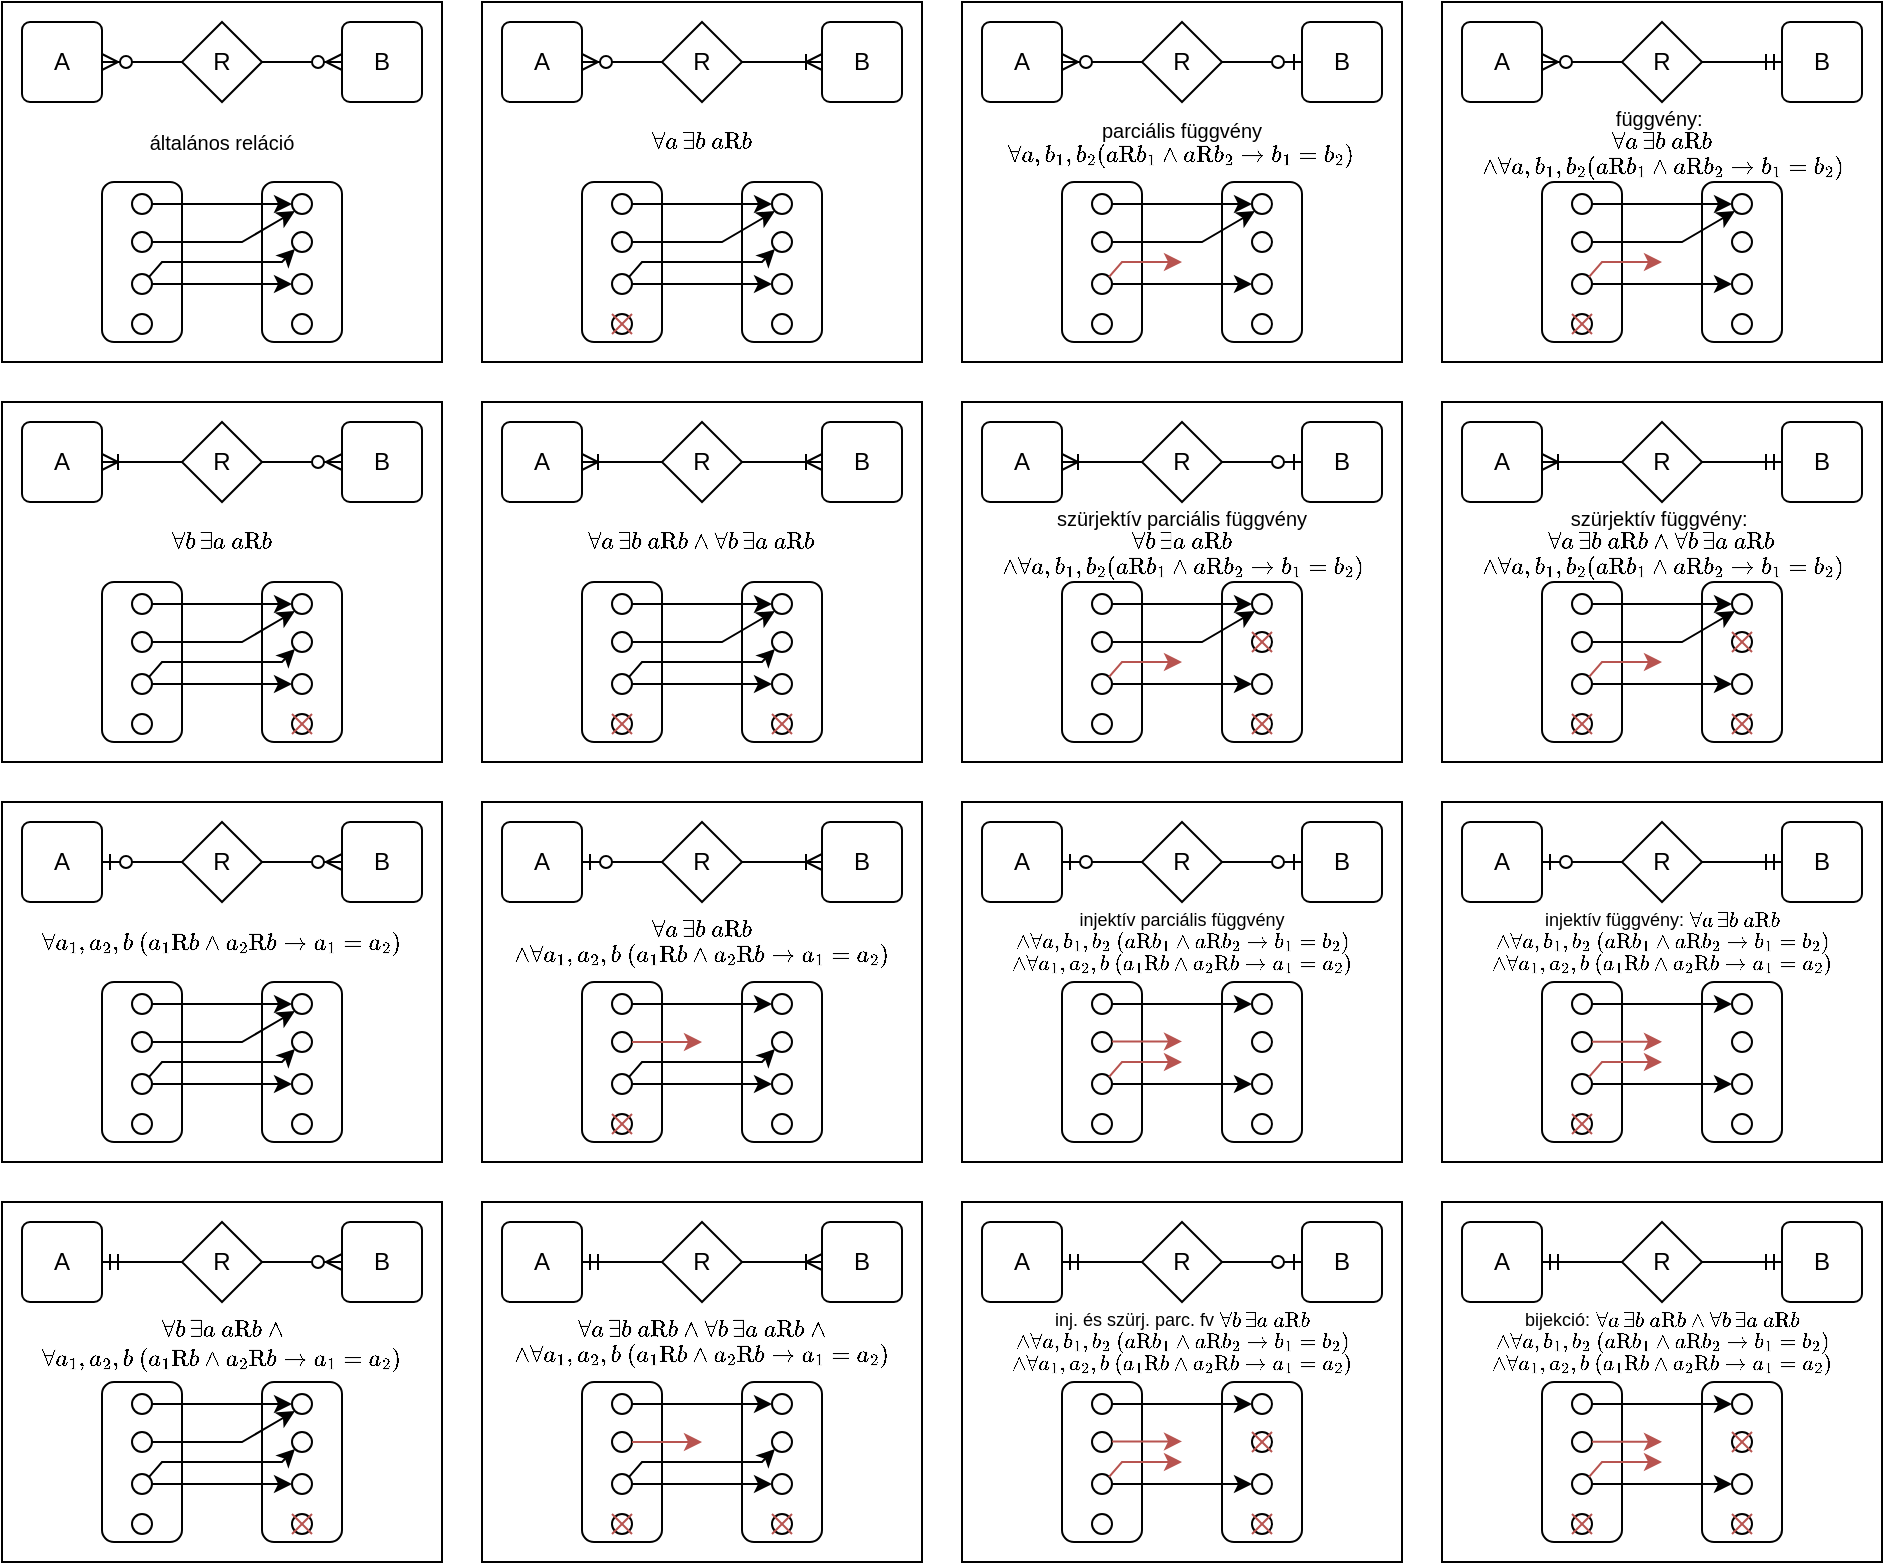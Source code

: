 <mxfile version="15.8.7" type="github">
  <diagram id="UhAk2YxEdr_XJ9JBLaz_" name="Page-1">
    <mxGraphModel dx="1673" dy="934" grid="0" gridSize="10" guides="1" tooltips="1" connect="1" arrows="1" fold="1" page="1" pageScale="1" pageWidth="827" pageHeight="1169" math="1" shadow="0">
      <root>
        <mxCell id="0" />
        <mxCell id="1" parent="0" />
        <mxCell id="Ek_JF4wU0ReZw1fzb51k-53" value="" style="group" parent="1" vertex="1" connectable="0">
          <mxGeometry x="30" y="30" width="220" height="180" as="geometry" />
        </mxCell>
        <mxCell id="Ek_JF4wU0ReZw1fzb51k-48" value="" style="rounded=0;whiteSpace=wrap;html=1;" parent="Ek_JF4wU0ReZw1fzb51k-53" vertex="1">
          <mxGeometry width="220" height="180" as="geometry" />
        </mxCell>
        <mxCell id="Ek_JF4wU0ReZw1fzb51k-2" value="A" style="rounded=1;arcSize=10;whiteSpace=wrap;html=1;align=center;" parent="Ek_JF4wU0ReZw1fzb51k-53" vertex="1">
          <mxGeometry x="10" y="10" width="40" height="40" as="geometry" />
        </mxCell>
        <mxCell id="Ek_JF4wU0ReZw1fzb51k-3" value="B" style="rounded=1;arcSize=10;whiteSpace=wrap;html=1;align=center;" parent="Ek_JF4wU0ReZw1fzb51k-53" vertex="1">
          <mxGeometry x="170" y="10" width="40" height="40" as="geometry" />
        </mxCell>
        <mxCell id="Ek_JF4wU0ReZw1fzb51k-4" value="R" style="shape=rhombus;perimeter=rhombusPerimeter;whiteSpace=wrap;html=1;align=center;" parent="Ek_JF4wU0ReZw1fzb51k-53" vertex="1">
          <mxGeometry x="90" y="10" width="40" height="40" as="geometry" />
        </mxCell>
        <mxCell id="Ek_JF4wU0ReZw1fzb51k-5" value="" style="edgeStyle=entityRelationEdgeStyle;fontSize=12;html=1;endArrow=ERzeroToMany;endFill=1;rounded=0;exitX=0;exitY=0.5;exitDx=0;exitDy=0;entryX=1;entryY=0.5;entryDx=0;entryDy=0;" parent="Ek_JF4wU0ReZw1fzb51k-53" source="Ek_JF4wU0ReZw1fzb51k-4" target="Ek_JF4wU0ReZw1fzb51k-2" edge="1">
          <mxGeometry width="100" height="100" relative="1" as="geometry">
            <mxPoint x="330" y="430" as="sourcePoint" />
            <mxPoint x="430" y="330" as="targetPoint" />
          </mxGeometry>
        </mxCell>
        <mxCell id="Ek_JF4wU0ReZw1fzb51k-6" value="" style="edgeStyle=entityRelationEdgeStyle;fontSize=12;html=1;endArrow=ERzeroToMany;endFill=1;rounded=0;exitX=1;exitY=0.5;exitDx=0;exitDy=0;entryX=0;entryY=0.5;entryDx=0;entryDy=0;" parent="Ek_JF4wU0ReZw1fzb51k-53" source="Ek_JF4wU0ReZw1fzb51k-4" target="Ek_JF4wU0ReZw1fzb51k-3" edge="1">
          <mxGeometry width="100" height="100" relative="1" as="geometry">
            <mxPoint x="190" y="140" as="sourcePoint" />
            <mxPoint x="150" y="140" as="targetPoint" />
          </mxGeometry>
        </mxCell>
        <mxCell id="Ek_JF4wU0ReZw1fzb51k-25" value="" style="rounded=1;whiteSpace=wrap;html=1;" parent="Ek_JF4wU0ReZw1fzb51k-53" vertex="1">
          <mxGeometry x="50" y="90" width="40" height="80" as="geometry" />
        </mxCell>
        <mxCell id="Ek_JF4wU0ReZw1fzb51k-27" value="" style="ellipse;whiteSpace=wrap;html=1;aspect=fixed;" parent="Ek_JF4wU0ReZw1fzb51k-53" vertex="1">
          <mxGeometry x="65" y="96" width="10" height="10" as="geometry" />
        </mxCell>
        <mxCell id="Ek_JF4wU0ReZw1fzb51k-28" value="" style="ellipse;whiteSpace=wrap;html=1;aspect=fixed;" parent="Ek_JF4wU0ReZw1fzb51k-53" vertex="1">
          <mxGeometry x="65" y="115" width="10" height="10" as="geometry" />
        </mxCell>
        <mxCell id="Ek_JF4wU0ReZw1fzb51k-31" value="" style="ellipse;whiteSpace=wrap;html=1;aspect=fixed;" parent="Ek_JF4wU0ReZw1fzb51k-53" vertex="1">
          <mxGeometry x="65" y="136" width="10" height="10" as="geometry" />
        </mxCell>
        <mxCell id="Ek_JF4wU0ReZw1fzb51k-32" value="" style="ellipse;whiteSpace=wrap;html=1;aspect=fixed;" parent="Ek_JF4wU0ReZw1fzb51k-53" vertex="1">
          <mxGeometry x="65" y="156" width="10" height="10" as="geometry" />
        </mxCell>
        <mxCell id="Ek_JF4wU0ReZw1fzb51k-38" value="" style="rounded=1;whiteSpace=wrap;html=1;" parent="Ek_JF4wU0ReZw1fzb51k-53" vertex="1">
          <mxGeometry x="130" y="90" width="40" height="80" as="geometry" />
        </mxCell>
        <mxCell id="Ek_JF4wU0ReZw1fzb51k-39" value="" style="ellipse;whiteSpace=wrap;html=1;aspect=fixed;" parent="Ek_JF4wU0ReZw1fzb51k-53" vertex="1">
          <mxGeometry x="145" y="96" width="10" height="10" as="geometry" />
        </mxCell>
        <mxCell id="Ek_JF4wU0ReZw1fzb51k-40" value="" style="ellipse;whiteSpace=wrap;html=1;aspect=fixed;" parent="Ek_JF4wU0ReZw1fzb51k-53" vertex="1">
          <mxGeometry x="145" y="115" width="10" height="10" as="geometry" />
        </mxCell>
        <mxCell id="Ek_JF4wU0ReZw1fzb51k-41" value="" style="ellipse;whiteSpace=wrap;html=1;aspect=fixed;" parent="Ek_JF4wU0ReZw1fzb51k-53" vertex="1">
          <mxGeometry x="145" y="136" width="10" height="10" as="geometry" />
        </mxCell>
        <mxCell id="Ek_JF4wU0ReZw1fzb51k-42" value="" style="ellipse;whiteSpace=wrap;html=1;aspect=fixed;" parent="Ek_JF4wU0ReZw1fzb51k-53" vertex="1">
          <mxGeometry x="145" y="156" width="10" height="10" as="geometry" />
        </mxCell>
        <mxCell id="Ek_JF4wU0ReZw1fzb51k-43" value="" style="endArrow=classic;html=1;rounded=0;exitX=1;exitY=0.5;exitDx=0;exitDy=0;entryX=0;entryY=0.5;entryDx=0;entryDy=0;" parent="Ek_JF4wU0ReZw1fzb51k-53" source="Ek_JF4wU0ReZw1fzb51k-27" target="Ek_JF4wU0ReZw1fzb51k-39" edge="1">
          <mxGeometry width="50" height="50" relative="1" as="geometry">
            <mxPoint x="170" y="160" as="sourcePoint" />
            <mxPoint x="220" y="110" as="targetPoint" />
            <Array as="points" />
          </mxGeometry>
        </mxCell>
        <mxCell id="Ek_JF4wU0ReZw1fzb51k-45" style="rounded=0;orthogonalLoop=1;jettySize=auto;html=1;exitX=1;exitY=0.5;exitDx=0;exitDy=0;entryX=0;entryY=1;entryDx=0;entryDy=0;" parent="Ek_JF4wU0ReZw1fzb51k-53" source="Ek_JF4wU0ReZw1fzb51k-28" target="Ek_JF4wU0ReZw1fzb51k-39" edge="1">
          <mxGeometry relative="1" as="geometry">
            <Array as="points">
              <mxPoint x="120" y="120" />
            </Array>
          </mxGeometry>
        </mxCell>
        <mxCell id="Ek_JF4wU0ReZw1fzb51k-46" style="edgeStyle=none;rounded=0;orthogonalLoop=1;jettySize=auto;html=1;exitX=1;exitY=0.5;exitDx=0;exitDy=0;entryX=0;entryY=0.5;entryDx=0;entryDy=0;" parent="Ek_JF4wU0ReZw1fzb51k-53" source="Ek_JF4wU0ReZw1fzb51k-31" target="Ek_JF4wU0ReZw1fzb51k-41" edge="1">
          <mxGeometry relative="1" as="geometry" />
        </mxCell>
        <mxCell id="Ek_JF4wU0ReZw1fzb51k-47" style="edgeStyle=none;rounded=0;orthogonalLoop=1;jettySize=auto;html=1;exitX=1;exitY=0;exitDx=0;exitDy=0;entryX=0;entryY=1;entryDx=0;entryDy=0;" parent="Ek_JF4wU0ReZw1fzb51k-53" source="Ek_JF4wU0ReZw1fzb51k-31" target="Ek_JF4wU0ReZw1fzb51k-40" edge="1">
          <mxGeometry relative="1" as="geometry">
            <Array as="points">
              <mxPoint x="80" y="130" />
              <mxPoint x="140" y="130" />
            </Array>
          </mxGeometry>
        </mxCell>
        <mxCell id="Ek_JF4wU0ReZw1fzb51k-52" value="általános reláció" style="text;html=1;strokeColor=none;fillColor=none;align=center;verticalAlign=middle;whiteSpace=wrap;rounded=0;fontSize=10;" parent="Ek_JF4wU0ReZw1fzb51k-53" vertex="1">
          <mxGeometry x="10" y="50" width="200" height="40" as="geometry" />
        </mxCell>
        <mxCell id="Ek_JF4wU0ReZw1fzb51k-54" value="" style="group;container=1;" parent="1" vertex="1" connectable="0">
          <mxGeometry x="270" y="30" width="220" height="180" as="geometry" />
        </mxCell>
        <mxCell id="Ek_JF4wU0ReZw1fzb51k-55" value="" style="rounded=0;whiteSpace=wrap;html=1;" parent="Ek_JF4wU0ReZw1fzb51k-54" vertex="1">
          <mxGeometry width="220" height="180" as="geometry" />
        </mxCell>
        <mxCell id="Ek_JF4wU0ReZw1fzb51k-56" value="A" style="rounded=1;arcSize=10;whiteSpace=wrap;html=1;align=center;" parent="Ek_JF4wU0ReZw1fzb51k-54" vertex="1">
          <mxGeometry x="10" y="10" width="40" height="40" as="geometry" />
        </mxCell>
        <mxCell id="Ek_JF4wU0ReZw1fzb51k-57" value="B" style="rounded=1;arcSize=10;whiteSpace=wrap;html=1;align=center;" parent="Ek_JF4wU0ReZw1fzb51k-54" vertex="1">
          <mxGeometry x="170" y="10" width="40" height="40" as="geometry" />
        </mxCell>
        <mxCell id="Ek_JF4wU0ReZw1fzb51k-58" value="R" style="shape=rhombus;perimeter=rhombusPerimeter;whiteSpace=wrap;html=1;align=center;" parent="Ek_JF4wU0ReZw1fzb51k-54" vertex="1">
          <mxGeometry x="90" y="10" width="40" height="40" as="geometry" />
        </mxCell>
        <mxCell id="Ek_JF4wU0ReZw1fzb51k-59" value="" style="edgeStyle=entityRelationEdgeStyle;fontSize=12;html=1;endArrow=ERzeroToMany;endFill=1;rounded=0;exitX=0;exitY=0.5;exitDx=0;exitDy=0;entryX=1;entryY=0.5;entryDx=0;entryDy=0;" parent="Ek_JF4wU0ReZw1fzb51k-54" source="Ek_JF4wU0ReZw1fzb51k-58" target="Ek_JF4wU0ReZw1fzb51k-56" edge="1">
          <mxGeometry width="100" height="100" relative="1" as="geometry">
            <mxPoint x="330" y="430" as="sourcePoint" />
            <mxPoint x="430" y="330" as="targetPoint" />
          </mxGeometry>
        </mxCell>
        <mxCell id="Ek_JF4wU0ReZw1fzb51k-61" value="" style="rounded=1;whiteSpace=wrap;html=1;" parent="Ek_JF4wU0ReZw1fzb51k-54" vertex="1">
          <mxGeometry x="50" y="90" width="40" height="80" as="geometry" />
        </mxCell>
        <mxCell id="Ek_JF4wU0ReZw1fzb51k-62" value="" style="ellipse;whiteSpace=wrap;html=1;aspect=fixed;" parent="Ek_JF4wU0ReZw1fzb51k-54" vertex="1">
          <mxGeometry x="65" y="96" width="10" height="10" as="geometry" />
        </mxCell>
        <mxCell id="Ek_JF4wU0ReZw1fzb51k-63" value="" style="ellipse;whiteSpace=wrap;html=1;aspect=fixed;" parent="Ek_JF4wU0ReZw1fzb51k-54" vertex="1">
          <mxGeometry x="65" y="115" width="10" height="10" as="geometry" />
        </mxCell>
        <mxCell id="Ek_JF4wU0ReZw1fzb51k-64" value="" style="ellipse;whiteSpace=wrap;html=1;aspect=fixed;" parent="Ek_JF4wU0ReZw1fzb51k-54" vertex="1">
          <mxGeometry x="65" y="136" width="10" height="10" as="geometry" />
        </mxCell>
        <mxCell id="Ek_JF4wU0ReZw1fzb51k-65" value="" style="ellipse;whiteSpace=wrap;html=1;aspect=fixed;" parent="Ek_JF4wU0ReZw1fzb51k-54" vertex="1">
          <mxGeometry x="65" y="156" width="10" height="10" as="geometry" />
        </mxCell>
        <mxCell id="Ek_JF4wU0ReZw1fzb51k-66" value="" style="rounded=1;whiteSpace=wrap;html=1;" parent="Ek_JF4wU0ReZw1fzb51k-54" vertex="1">
          <mxGeometry x="130" y="90" width="40" height="80" as="geometry" />
        </mxCell>
        <mxCell id="Ek_JF4wU0ReZw1fzb51k-67" value="" style="ellipse;whiteSpace=wrap;html=1;aspect=fixed;" parent="Ek_JF4wU0ReZw1fzb51k-54" vertex="1">
          <mxGeometry x="145" y="96" width="10" height="10" as="geometry" />
        </mxCell>
        <mxCell id="Ek_JF4wU0ReZw1fzb51k-68" value="" style="ellipse;whiteSpace=wrap;html=1;aspect=fixed;" parent="Ek_JF4wU0ReZw1fzb51k-54" vertex="1">
          <mxGeometry x="145" y="115" width="10" height="10" as="geometry" />
        </mxCell>
        <mxCell id="Ek_JF4wU0ReZw1fzb51k-69" value="" style="ellipse;whiteSpace=wrap;html=1;aspect=fixed;" parent="Ek_JF4wU0ReZw1fzb51k-54" vertex="1">
          <mxGeometry x="145" y="136" width="10" height="10" as="geometry" />
        </mxCell>
        <mxCell id="Ek_JF4wU0ReZw1fzb51k-70" value="" style="ellipse;whiteSpace=wrap;html=1;aspect=fixed;" parent="Ek_JF4wU0ReZw1fzb51k-54" vertex="1">
          <mxGeometry x="145" y="156" width="10" height="10" as="geometry" />
        </mxCell>
        <mxCell id="Ek_JF4wU0ReZw1fzb51k-71" value="" style="endArrow=classic;html=1;rounded=0;exitX=1;exitY=0.5;exitDx=0;exitDy=0;entryX=0;entryY=0.5;entryDx=0;entryDy=0;" parent="Ek_JF4wU0ReZw1fzb51k-54" source="Ek_JF4wU0ReZw1fzb51k-62" target="Ek_JF4wU0ReZw1fzb51k-67" edge="1">
          <mxGeometry width="50" height="50" relative="1" as="geometry">
            <mxPoint x="170" y="160" as="sourcePoint" />
            <mxPoint x="220" y="110" as="targetPoint" />
            <Array as="points" />
          </mxGeometry>
        </mxCell>
        <mxCell id="Ek_JF4wU0ReZw1fzb51k-72" style="rounded=0;orthogonalLoop=1;jettySize=auto;html=1;exitX=1;exitY=0.5;exitDx=0;exitDy=0;entryX=0;entryY=1;entryDx=0;entryDy=0;" parent="Ek_JF4wU0ReZw1fzb51k-54" source="Ek_JF4wU0ReZw1fzb51k-63" target="Ek_JF4wU0ReZw1fzb51k-67" edge="1">
          <mxGeometry relative="1" as="geometry">
            <Array as="points">
              <mxPoint x="120" y="120" />
            </Array>
          </mxGeometry>
        </mxCell>
        <mxCell id="Ek_JF4wU0ReZw1fzb51k-73" style="edgeStyle=none;rounded=0;orthogonalLoop=1;jettySize=auto;html=1;exitX=1;exitY=0.5;exitDx=0;exitDy=0;entryX=0;entryY=0.5;entryDx=0;entryDy=0;" parent="Ek_JF4wU0ReZw1fzb51k-54" source="Ek_JF4wU0ReZw1fzb51k-64" target="Ek_JF4wU0ReZw1fzb51k-69" edge="1">
          <mxGeometry relative="1" as="geometry" />
        </mxCell>
        <mxCell id="Ek_JF4wU0ReZw1fzb51k-74" style="edgeStyle=none;rounded=0;orthogonalLoop=1;jettySize=auto;html=1;exitX=1;exitY=0;exitDx=0;exitDy=0;entryX=0;entryY=1;entryDx=0;entryDy=0;" parent="Ek_JF4wU0ReZw1fzb51k-54" source="Ek_JF4wU0ReZw1fzb51k-64" target="Ek_JF4wU0ReZw1fzb51k-68" edge="1">
          <mxGeometry relative="1" as="geometry">
            <Array as="points">
              <mxPoint x="80" y="130" />
              <mxPoint x="140" y="130" />
            </Array>
          </mxGeometry>
        </mxCell>
        <mxCell id="Ek_JF4wU0ReZw1fzb51k-75" value="\(\forall a\,\exists b \ a\mathrm{R}b\)" style="text;html=1;strokeColor=none;fillColor=none;align=center;verticalAlign=middle;whiteSpace=wrap;rounded=0;fontSize=10;" parent="Ek_JF4wU0ReZw1fzb51k-54" vertex="1">
          <mxGeometry x="10" y="50" width="200" height="40" as="geometry" />
        </mxCell>
        <mxCell id="1jJhWFjeIqIMvCYr40f0-1" value="" style="edgeStyle=entityRelationEdgeStyle;fontSize=12;html=1;endArrow=ERoneToMany;rounded=0;exitX=1;exitY=0.5;exitDx=0;exitDy=0;entryX=0;entryY=0.5;entryDx=0;entryDy=0;" parent="Ek_JF4wU0ReZw1fzb51k-54" source="Ek_JF4wU0ReZw1fzb51k-58" target="Ek_JF4wU0ReZw1fzb51k-57" edge="1">
          <mxGeometry width="100" height="100" relative="1" as="geometry">
            <mxPoint x="40" y="200" as="sourcePoint" />
            <mxPoint x="140" y="100" as="targetPoint" />
          </mxGeometry>
        </mxCell>
        <mxCell id="1jJhWFjeIqIMvCYr40f0-28" value="" style="group" parent="Ek_JF4wU0ReZw1fzb51k-54" vertex="1" connectable="0">
          <mxGeometry x="65" y="156" width="10" height="10" as="geometry" />
        </mxCell>
        <mxCell id="Ek_JF4wU0ReZw1fzb51k-78" value="" style="endArrow=none;html=1;rounded=0;fillColor=#f8cecc;strokeColor=#b85450;" parent="1jJhWFjeIqIMvCYr40f0-28" edge="1">
          <mxGeometry width="50" height="50" relative="1" as="geometry">
            <mxPoint y="10" as="sourcePoint" />
            <mxPoint x="10" as="targetPoint" />
          </mxGeometry>
        </mxCell>
        <mxCell id="Ek_JF4wU0ReZw1fzb51k-79" value="" style="endArrow=none;html=1;rounded=0;fillColor=#f8cecc;strokeColor=#b85450;" parent="1jJhWFjeIqIMvCYr40f0-28" edge="1">
          <mxGeometry width="50" height="50" relative="1" as="geometry">
            <mxPoint x="10" y="10" as="sourcePoint" />
            <mxPoint as="targetPoint" />
          </mxGeometry>
        </mxCell>
        <mxCell id="1jJhWFjeIqIMvCYr40f0-3" value="" style="group;container=1;" parent="1" vertex="1" connectable="0">
          <mxGeometry x="510" y="30" width="220" height="180" as="geometry" />
        </mxCell>
        <mxCell id="1jJhWFjeIqIMvCYr40f0-4" value="" style="rounded=0;whiteSpace=wrap;html=1;" parent="1jJhWFjeIqIMvCYr40f0-3" vertex="1">
          <mxGeometry width="220" height="180" as="geometry" />
        </mxCell>
        <mxCell id="1jJhWFjeIqIMvCYr40f0-5" value="A" style="rounded=1;arcSize=10;whiteSpace=wrap;html=1;align=center;" parent="1jJhWFjeIqIMvCYr40f0-3" vertex="1">
          <mxGeometry x="10" y="10" width="40" height="40" as="geometry" />
        </mxCell>
        <mxCell id="1jJhWFjeIqIMvCYr40f0-6" value="B" style="rounded=1;arcSize=10;whiteSpace=wrap;html=1;align=center;" parent="1jJhWFjeIqIMvCYr40f0-3" vertex="1">
          <mxGeometry x="170" y="10" width="40" height="40" as="geometry" />
        </mxCell>
        <mxCell id="1jJhWFjeIqIMvCYr40f0-7" value="R" style="shape=rhombus;perimeter=rhombusPerimeter;whiteSpace=wrap;html=1;align=center;" parent="1jJhWFjeIqIMvCYr40f0-3" vertex="1">
          <mxGeometry x="90" y="10" width="40" height="40" as="geometry" />
        </mxCell>
        <mxCell id="1jJhWFjeIqIMvCYr40f0-8" value="" style="edgeStyle=entityRelationEdgeStyle;fontSize=12;html=1;endArrow=ERzeroToMany;endFill=1;rounded=0;exitX=0;exitY=0.5;exitDx=0;exitDy=0;entryX=1;entryY=0.5;entryDx=0;entryDy=0;" parent="1jJhWFjeIqIMvCYr40f0-3" source="1jJhWFjeIqIMvCYr40f0-7" target="1jJhWFjeIqIMvCYr40f0-5" edge="1">
          <mxGeometry width="100" height="100" relative="1" as="geometry">
            <mxPoint x="330" y="430" as="sourcePoint" />
            <mxPoint x="430" y="330" as="targetPoint" />
          </mxGeometry>
        </mxCell>
        <mxCell id="1jJhWFjeIqIMvCYr40f0-9" value="" style="rounded=1;whiteSpace=wrap;html=1;" parent="1jJhWFjeIqIMvCYr40f0-3" vertex="1">
          <mxGeometry x="50" y="90" width="40" height="80" as="geometry" />
        </mxCell>
        <mxCell id="1jJhWFjeIqIMvCYr40f0-10" value="" style="ellipse;whiteSpace=wrap;html=1;aspect=fixed;" parent="1jJhWFjeIqIMvCYr40f0-3" vertex="1">
          <mxGeometry x="65" y="96" width="10" height="10" as="geometry" />
        </mxCell>
        <mxCell id="1jJhWFjeIqIMvCYr40f0-11" value="" style="ellipse;whiteSpace=wrap;html=1;aspect=fixed;" parent="1jJhWFjeIqIMvCYr40f0-3" vertex="1">
          <mxGeometry x="65" y="115" width="10" height="10" as="geometry" />
        </mxCell>
        <mxCell id="1jJhWFjeIqIMvCYr40f0-12" value="" style="ellipse;whiteSpace=wrap;html=1;aspect=fixed;" parent="1jJhWFjeIqIMvCYr40f0-3" vertex="1">
          <mxGeometry x="65" y="136" width="10" height="10" as="geometry" />
        </mxCell>
        <mxCell id="1jJhWFjeIqIMvCYr40f0-13" value="" style="ellipse;whiteSpace=wrap;html=1;aspect=fixed;" parent="1jJhWFjeIqIMvCYr40f0-3" vertex="1">
          <mxGeometry x="65" y="156" width="10" height="10" as="geometry" />
        </mxCell>
        <mxCell id="1jJhWFjeIqIMvCYr40f0-14" value="" style="rounded=1;whiteSpace=wrap;html=1;" parent="1jJhWFjeIqIMvCYr40f0-3" vertex="1">
          <mxGeometry x="130" y="90" width="40" height="80" as="geometry" />
        </mxCell>
        <mxCell id="1jJhWFjeIqIMvCYr40f0-15" value="" style="ellipse;whiteSpace=wrap;html=1;aspect=fixed;" parent="1jJhWFjeIqIMvCYr40f0-3" vertex="1">
          <mxGeometry x="145" y="96" width="10" height="10" as="geometry" />
        </mxCell>
        <mxCell id="1jJhWFjeIqIMvCYr40f0-16" value="" style="ellipse;whiteSpace=wrap;html=1;aspect=fixed;" parent="1jJhWFjeIqIMvCYr40f0-3" vertex="1">
          <mxGeometry x="145" y="115" width="10" height="10" as="geometry" />
        </mxCell>
        <mxCell id="1jJhWFjeIqIMvCYr40f0-17" value="" style="ellipse;whiteSpace=wrap;html=1;aspect=fixed;" parent="1jJhWFjeIqIMvCYr40f0-3" vertex="1">
          <mxGeometry x="145" y="136" width="10" height="10" as="geometry" />
        </mxCell>
        <mxCell id="1jJhWFjeIqIMvCYr40f0-18" value="" style="ellipse;whiteSpace=wrap;html=1;aspect=fixed;" parent="1jJhWFjeIqIMvCYr40f0-3" vertex="1">
          <mxGeometry x="145" y="156" width="10" height="10" as="geometry" />
        </mxCell>
        <mxCell id="1jJhWFjeIqIMvCYr40f0-19" value="" style="endArrow=classic;html=1;rounded=0;exitX=1;exitY=0.5;exitDx=0;exitDy=0;entryX=0;entryY=0.5;entryDx=0;entryDy=0;" parent="1jJhWFjeIqIMvCYr40f0-3" source="1jJhWFjeIqIMvCYr40f0-10" target="1jJhWFjeIqIMvCYr40f0-15" edge="1">
          <mxGeometry width="50" height="50" relative="1" as="geometry">
            <mxPoint x="170" y="160" as="sourcePoint" />
            <mxPoint x="220" y="110" as="targetPoint" />
            <Array as="points" />
          </mxGeometry>
        </mxCell>
        <mxCell id="1jJhWFjeIqIMvCYr40f0-20" style="rounded=0;orthogonalLoop=1;jettySize=auto;html=1;exitX=1;exitY=0.5;exitDx=0;exitDy=0;entryX=0;entryY=1;entryDx=0;entryDy=0;" parent="1jJhWFjeIqIMvCYr40f0-3" source="1jJhWFjeIqIMvCYr40f0-11" target="1jJhWFjeIqIMvCYr40f0-15" edge="1">
          <mxGeometry relative="1" as="geometry">
            <Array as="points">
              <mxPoint x="120" y="120" />
            </Array>
          </mxGeometry>
        </mxCell>
        <mxCell id="1jJhWFjeIqIMvCYr40f0-21" style="edgeStyle=none;rounded=0;orthogonalLoop=1;jettySize=auto;html=1;exitX=1;exitY=0.5;exitDx=0;exitDy=0;entryX=0;entryY=0.5;entryDx=0;entryDy=0;" parent="1jJhWFjeIqIMvCYr40f0-3" source="1jJhWFjeIqIMvCYr40f0-12" target="1jJhWFjeIqIMvCYr40f0-17" edge="1">
          <mxGeometry relative="1" as="geometry" />
        </mxCell>
        <mxCell id="1jJhWFjeIqIMvCYr40f0-22" style="edgeStyle=none;rounded=0;orthogonalLoop=1;jettySize=auto;html=1;exitX=1;exitY=0;exitDx=0;exitDy=0;fillColor=#f8cecc;strokeColor=#b85450;" parent="1jJhWFjeIqIMvCYr40f0-3" source="1jJhWFjeIqIMvCYr40f0-12" edge="1">
          <mxGeometry relative="1" as="geometry">
            <Array as="points">
              <mxPoint x="80" y="130" />
            </Array>
            <mxPoint x="110" y="130" as="targetPoint" />
          </mxGeometry>
        </mxCell>
        <mxCell id="1jJhWFjeIqIMvCYr40f0-23" value="parciális függvény&lt;br style=&quot;font-size: 10px;&quot;&gt;\(\forall a, b_1, b_2 (a\mathrm{R}b_1\land a\mathrm{R}b_2 \to b_1=b_2)\)" style="text;html=1;strokeColor=none;fillColor=none;align=center;verticalAlign=middle;whiteSpace=wrap;rounded=0;fontSize=10;" parent="1jJhWFjeIqIMvCYr40f0-3" vertex="1">
          <mxGeometry x="10" y="50" width="200" height="40" as="geometry" />
        </mxCell>
        <mxCell id="1jJhWFjeIqIMvCYr40f0-27" value="" style="edgeStyle=entityRelationEdgeStyle;fontSize=12;html=1;endArrow=ERzeroToOne;endFill=1;rounded=0;exitX=1;exitY=0.5;exitDx=0;exitDy=0;entryX=0;entryY=0.5;entryDx=0;entryDy=0;" parent="1jJhWFjeIqIMvCYr40f0-3" source="1jJhWFjeIqIMvCYr40f0-7" target="1jJhWFjeIqIMvCYr40f0-6" edge="1">
          <mxGeometry width="100" height="100" relative="1" as="geometry">
            <mxPoint x="-30" y="200" as="sourcePoint" />
            <mxPoint x="70" y="100" as="targetPoint" />
          </mxGeometry>
        </mxCell>
        <mxCell id="1jJhWFjeIqIMvCYr40f0-42" value="" style="group;container=1;" parent="1" vertex="1" connectable="0">
          <mxGeometry x="750" y="30" width="220" height="180" as="geometry" />
        </mxCell>
        <mxCell id="1jJhWFjeIqIMvCYr40f0-43" value="" style="rounded=0;whiteSpace=wrap;html=1;" parent="1jJhWFjeIqIMvCYr40f0-42" vertex="1">
          <mxGeometry width="220" height="180" as="geometry" />
        </mxCell>
        <mxCell id="1jJhWFjeIqIMvCYr40f0-44" value="A" style="rounded=1;arcSize=10;whiteSpace=wrap;html=1;align=center;" parent="1jJhWFjeIqIMvCYr40f0-42" vertex="1">
          <mxGeometry x="10" y="10" width="40" height="40" as="geometry" />
        </mxCell>
        <mxCell id="1jJhWFjeIqIMvCYr40f0-45" value="B" style="rounded=1;arcSize=10;whiteSpace=wrap;html=1;align=center;" parent="1jJhWFjeIqIMvCYr40f0-42" vertex="1">
          <mxGeometry x="170" y="10" width="40" height="40" as="geometry" />
        </mxCell>
        <mxCell id="1jJhWFjeIqIMvCYr40f0-46" value="R" style="shape=rhombus;perimeter=rhombusPerimeter;whiteSpace=wrap;html=1;align=center;" parent="1jJhWFjeIqIMvCYr40f0-42" vertex="1">
          <mxGeometry x="90" y="10" width="40" height="40" as="geometry" />
        </mxCell>
        <mxCell id="1jJhWFjeIqIMvCYr40f0-47" value="" style="edgeStyle=entityRelationEdgeStyle;fontSize=12;html=1;endArrow=ERzeroToMany;endFill=1;rounded=0;exitX=0;exitY=0.5;exitDx=0;exitDy=0;entryX=1;entryY=0.5;entryDx=0;entryDy=0;strokeColor=#000000;" parent="1jJhWFjeIqIMvCYr40f0-42" source="1jJhWFjeIqIMvCYr40f0-46" target="1jJhWFjeIqIMvCYr40f0-44" edge="1">
          <mxGeometry width="100" height="100" relative="1" as="geometry">
            <mxPoint x="330" y="430" as="sourcePoint" />
            <mxPoint x="430" y="330" as="targetPoint" />
          </mxGeometry>
        </mxCell>
        <mxCell id="1jJhWFjeIqIMvCYr40f0-48" value="" style="rounded=1;whiteSpace=wrap;html=1;" parent="1jJhWFjeIqIMvCYr40f0-42" vertex="1">
          <mxGeometry x="50" y="90" width="40" height="80" as="geometry" />
        </mxCell>
        <mxCell id="1jJhWFjeIqIMvCYr40f0-49" value="" style="ellipse;whiteSpace=wrap;html=1;aspect=fixed;" parent="1jJhWFjeIqIMvCYr40f0-42" vertex="1">
          <mxGeometry x="65" y="96" width="10" height="10" as="geometry" />
        </mxCell>
        <mxCell id="1jJhWFjeIqIMvCYr40f0-50" value="" style="ellipse;whiteSpace=wrap;html=1;aspect=fixed;" parent="1jJhWFjeIqIMvCYr40f0-42" vertex="1">
          <mxGeometry x="65" y="115" width="10" height="10" as="geometry" />
        </mxCell>
        <mxCell id="1jJhWFjeIqIMvCYr40f0-51" value="" style="ellipse;whiteSpace=wrap;html=1;aspect=fixed;" parent="1jJhWFjeIqIMvCYr40f0-42" vertex="1">
          <mxGeometry x="65" y="136" width="10" height="10" as="geometry" />
        </mxCell>
        <mxCell id="1jJhWFjeIqIMvCYr40f0-52" value="" style="ellipse;whiteSpace=wrap;html=1;aspect=fixed;" parent="1jJhWFjeIqIMvCYr40f0-42" vertex="1">
          <mxGeometry x="65" y="156" width="10" height="10" as="geometry" />
        </mxCell>
        <mxCell id="1jJhWFjeIqIMvCYr40f0-53" value="" style="rounded=1;whiteSpace=wrap;html=1;" parent="1jJhWFjeIqIMvCYr40f0-42" vertex="1">
          <mxGeometry x="130" y="90" width="40" height="80" as="geometry" />
        </mxCell>
        <mxCell id="1jJhWFjeIqIMvCYr40f0-54" value="" style="ellipse;whiteSpace=wrap;html=1;aspect=fixed;" parent="1jJhWFjeIqIMvCYr40f0-42" vertex="1">
          <mxGeometry x="145" y="96" width="10" height="10" as="geometry" />
        </mxCell>
        <mxCell id="1jJhWFjeIqIMvCYr40f0-55" value="" style="ellipse;whiteSpace=wrap;html=1;aspect=fixed;" parent="1jJhWFjeIqIMvCYr40f0-42" vertex="1">
          <mxGeometry x="145" y="115" width="10" height="10" as="geometry" />
        </mxCell>
        <mxCell id="1jJhWFjeIqIMvCYr40f0-56" value="" style="ellipse;whiteSpace=wrap;html=1;aspect=fixed;" parent="1jJhWFjeIqIMvCYr40f0-42" vertex="1">
          <mxGeometry x="145" y="136" width="10" height="10" as="geometry" />
        </mxCell>
        <mxCell id="1jJhWFjeIqIMvCYr40f0-57" value="" style="ellipse;whiteSpace=wrap;html=1;aspect=fixed;" parent="1jJhWFjeIqIMvCYr40f0-42" vertex="1">
          <mxGeometry x="145" y="156" width="10" height="10" as="geometry" />
        </mxCell>
        <mxCell id="1jJhWFjeIqIMvCYr40f0-58" value="" style="endArrow=classic;html=1;rounded=0;exitX=1;exitY=0.5;exitDx=0;exitDy=0;entryX=0;entryY=0.5;entryDx=0;entryDy=0;" parent="1jJhWFjeIqIMvCYr40f0-42" source="1jJhWFjeIqIMvCYr40f0-49" target="1jJhWFjeIqIMvCYr40f0-54" edge="1">
          <mxGeometry width="50" height="50" relative="1" as="geometry">
            <mxPoint x="170" y="160" as="sourcePoint" />
            <mxPoint x="220" y="110" as="targetPoint" />
            <Array as="points" />
          </mxGeometry>
        </mxCell>
        <mxCell id="1jJhWFjeIqIMvCYr40f0-59" style="rounded=0;orthogonalLoop=1;jettySize=auto;html=1;exitX=1;exitY=0.5;exitDx=0;exitDy=0;entryX=0;entryY=1;entryDx=0;entryDy=0;" parent="1jJhWFjeIqIMvCYr40f0-42" source="1jJhWFjeIqIMvCYr40f0-50" target="1jJhWFjeIqIMvCYr40f0-54" edge="1">
          <mxGeometry relative="1" as="geometry">
            <Array as="points">
              <mxPoint x="120" y="120" />
            </Array>
          </mxGeometry>
        </mxCell>
        <mxCell id="1jJhWFjeIqIMvCYr40f0-60" style="edgeStyle=none;rounded=0;orthogonalLoop=1;jettySize=auto;html=1;exitX=1;exitY=0.5;exitDx=0;exitDy=0;entryX=0;entryY=0.5;entryDx=0;entryDy=0;" parent="1jJhWFjeIqIMvCYr40f0-42" source="1jJhWFjeIqIMvCYr40f0-51" target="1jJhWFjeIqIMvCYr40f0-56" edge="1">
          <mxGeometry relative="1" as="geometry" />
        </mxCell>
        <mxCell id="1jJhWFjeIqIMvCYr40f0-61" style="edgeStyle=none;rounded=0;orthogonalLoop=1;jettySize=auto;html=1;exitX=1;exitY=0;exitDx=0;exitDy=0;fillColor=#f8cecc;strokeColor=#b85450;" parent="1jJhWFjeIqIMvCYr40f0-42" source="1jJhWFjeIqIMvCYr40f0-51" edge="1">
          <mxGeometry relative="1" as="geometry">
            <Array as="points">
              <mxPoint x="80" y="130" />
            </Array>
            <mxPoint x="110" y="130" as="targetPoint" />
          </mxGeometry>
        </mxCell>
        <mxCell id="1jJhWFjeIqIMvCYr40f0-62" value="függvény:&amp;nbsp;&lt;br&gt;\(\forall a \, \exists b \ a\mathrm{R} b\)&lt;br style=&quot;font-size: 10px&quot;&gt;\(\land \forall a,b_1,b_2 (a\mathrm{R}b_1\land a\mathrm{R}b_2 \to b_1=b_2)\)" style="text;html=1;strokeColor=none;fillColor=none;align=center;verticalAlign=middle;whiteSpace=wrap;rounded=0;fontSize=10;" parent="1jJhWFjeIqIMvCYr40f0-42" vertex="1">
          <mxGeometry x="10" y="50" width="200" height="40" as="geometry" />
        </mxCell>
        <mxCell id="1jJhWFjeIqIMvCYr40f0-64" value="" style="edgeStyle=entityRelationEdgeStyle;fontSize=12;html=1;endArrow=ERmandOne;rounded=0;strokeColor=#000000;exitX=1;exitY=0.5;exitDx=0;exitDy=0;entryX=0;entryY=0.5;entryDx=0;entryDy=0;fillColor=#f5f5f5;" parent="1jJhWFjeIqIMvCYr40f0-42" source="1jJhWFjeIqIMvCYr40f0-46" target="1jJhWFjeIqIMvCYr40f0-45" edge="1">
          <mxGeometry width="100" height="100" relative="1" as="geometry">
            <mxPoint x="-40" y="110" as="sourcePoint" />
            <mxPoint x="60" y="10" as="targetPoint" />
          </mxGeometry>
        </mxCell>
        <mxCell id="1jJhWFjeIqIMvCYr40f0-65" value="" style="group" parent="1jJhWFjeIqIMvCYr40f0-42" vertex="1" connectable="0">
          <mxGeometry x="65" y="156" width="10" height="10" as="geometry" />
        </mxCell>
        <mxCell id="1jJhWFjeIqIMvCYr40f0-66" value="" style="endArrow=none;html=1;rounded=0;fillColor=#f8cecc;strokeColor=#b85450;" parent="1jJhWFjeIqIMvCYr40f0-65" edge="1">
          <mxGeometry width="50" height="50" relative="1" as="geometry">
            <mxPoint y="10" as="sourcePoint" />
            <mxPoint x="10" as="targetPoint" />
          </mxGeometry>
        </mxCell>
        <mxCell id="1jJhWFjeIqIMvCYr40f0-67" value="" style="endArrow=none;html=1;rounded=0;fillColor=#f8cecc;strokeColor=#b85450;" parent="1jJhWFjeIqIMvCYr40f0-65" edge="1">
          <mxGeometry width="50" height="50" relative="1" as="geometry">
            <mxPoint x="10" y="10" as="sourcePoint" />
            <mxPoint as="targetPoint" />
          </mxGeometry>
        </mxCell>
        <mxCell id="1jJhWFjeIqIMvCYr40f0-68" value="" style="group" parent="1" vertex="1" connectable="0">
          <mxGeometry x="30" y="230" width="220" height="180" as="geometry" />
        </mxCell>
        <mxCell id="1jJhWFjeIqIMvCYr40f0-69" value="" style="rounded=0;whiteSpace=wrap;html=1;" parent="1jJhWFjeIqIMvCYr40f0-68" vertex="1">
          <mxGeometry width="220" height="180" as="geometry" />
        </mxCell>
        <mxCell id="1jJhWFjeIqIMvCYr40f0-70" value="A" style="rounded=1;arcSize=10;whiteSpace=wrap;html=1;align=center;strokeColor=#000000;" parent="1jJhWFjeIqIMvCYr40f0-68" vertex="1">
          <mxGeometry x="10" y="10" width="40" height="40" as="geometry" />
        </mxCell>
        <mxCell id="1jJhWFjeIqIMvCYr40f0-71" value="B" style="rounded=1;arcSize=10;whiteSpace=wrap;html=1;align=center;strokeColor=#000000;" parent="1jJhWFjeIqIMvCYr40f0-68" vertex="1">
          <mxGeometry x="170" y="10" width="40" height="40" as="geometry" />
        </mxCell>
        <mxCell id="1jJhWFjeIqIMvCYr40f0-72" value="R" style="shape=rhombus;perimeter=rhombusPerimeter;whiteSpace=wrap;html=1;align=center;strokeColor=#000000;" parent="1jJhWFjeIqIMvCYr40f0-68" vertex="1">
          <mxGeometry x="90" y="10" width="40" height="40" as="geometry" />
        </mxCell>
        <mxCell id="1jJhWFjeIqIMvCYr40f0-74" value="" style="edgeStyle=entityRelationEdgeStyle;fontSize=12;html=1;endArrow=ERzeroToMany;endFill=1;rounded=0;exitX=1;exitY=0.5;exitDx=0;exitDy=0;entryX=0;entryY=0.5;entryDx=0;entryDy=0;strokeColor=#000000;" parent="1jJhWFjeIqIMvCYr40f0-68" source="1jJhWFjeIqIMvCYr40f0-72" target="1jJhWFjeIqIMvCYr40f0-71" edge="1">
          <mxGeometry width="100" height="100" relative="1" as="geometry">
            <mxPoint x="190" y="140" as="sourcePoint" />
            <mxPoint x="150" y="140" as="targetPoint" />
          </mxGeometry>
        </mxCell>
        <mxCell id="1jJhWFjeIqIMvCYr40f0-75" value="" style="rounded=1;whiteSpace=wrap;html=1;" parent="1jJhWFjeIqIMvCYr40f0-68" vertex="1">
          <mxGeometry x="50" y="90" width="40" height="80" as="geometry" />
        </mxCell>
        <mxCell id="1jJhWFjeIqIMvCYr40f0-76" value="" style="ellipse;whiteSpace=wrap;html=1;aspect=fixed;" parent="1jJhWFjeIqIMvCYr40f0-68" vertex="1">
          <mxGeometry x="65" y="96" width="10" height="10" as="geometry" />
        </mxCell>
        <mxCell id="1jJhWFjeIqIMvCYr40f0-77" value="" style="ellipse;whiteSpace=wrap;html=1;aspect=fixed;" parent="1jJhWFjeIqIMvCYr40f0-68" vertex="1">
          <mxGeometry x="65" y="115" width="10" height="10" as="geometry" />
        </mxCell>
        <mxCell id="1jJhWFjeIqIMvCYr40f0-78" value="" style="ellipse;whiteSpace=wrap;html=1;aspect=fixed;" parent="1jJhWFjeIqIMvCYr40f0-68" vertex="1">
          <mxGeometry x="65" y="136" width="10" height="10" as="geometry" />
        </mxCell>
        <mxCell id="1jJhWFjeIqIMvCYr40f0-79" value="" style="ellipse;whiteSpace=wrap;html=1;aspect=fixed;" parent="1jJhWFjeIqIMvCYr40f0-68" vertex="1">
          <mxGeometry x="65" y="156" width="10" height="10" as="geometry" />
        </mxCell>
        <mxCell id="1jJhWFjeIqIMvCYr40f0-80" value="" style="rounded=1;whiteSpace=wrap;html=1;" parent="1jJhWFjeIqIMvCYr40f0-68" vertex="1">
          <mxGeometry x="130" y="90" width="40" height="80" as="geometry" />
        </mxCell>
        <mxCell id="1jJhWFjeIqIMvCYr40f0-81" value="" style="ellipse;whiteSpace=wrap;html=1;aspect=fixed;" parent="1jJhWFjeIqIMvCYr40f0-68" vertex="1">
          <mxGeometry x="145" y="96" width="10" height="10" as="geometry" />
        </mxCell>
        <mxCell id="1jJhWFjeIqIMvCYr40f0-82" value="" style="ellipse;whiteSpace=wrap;html=1;aspect=fixed;" parent="1jJhWFjeIqIMvCYr40f0-68" vertex="1">
          <mxGeometry x="145" y="115" width="10" height="10" as="geometry" />
        </mxCell>
        <mxCell id="1jJhWFjeIqIMvCYr40f0-83" value="" style="ellipse;whiteSpace=wrap;html=1;aspect=fixed;" parent="1jJhWFjeIqIMvCYr40f0-68" vertex="1">
          <mxGeometry x="145" y="136" width="10" height="10" as="geometry" />
        </mxCell>
        <mxCell id="1jJhWFjeIqIMvCYr40f0-84" value="" style="ellipse;whiteSpace=wrap;html=1;aspect=fixed;" parent="1jJhWFjeIqIMvCYr40f0-68" vertex="1">
          <mxGeometry x="145" y="156" width="10" height="10" as="geometry" />
        </mxCell>
        <mxCell id="1jJhWFjeIqIMvCYr40f0-85" value="" style="endArrow=classic;html=1;rounded=0;exitX=1;exitY=0.5;exitDx=0;exitDy=0;entryX=0;entryY=0.5;entryDx=0;entryDy=0;" parent="1jJhWFjeIqIMvCYr40f0-68" source="1jJhWFjeIqIMvCYr40f0-76" target="1jJhWFjeIqIMvCYr40f0-81" edge="1">
          <mxGeometry width="50" height="50" relative="1" as="geometry">
            <mxPoint x="170" y="160" as="sourcePoint" />
            <mxPoint x="220" y="110" as="targetPoint" />
            <Array as="points" />
          </mxGeometry>
        </mxCell>
        <mxCell id="1jJhWFjeIqIMvCYr40f0-86" style="rounded=0;orthogonalLoop=1;jettySize=auto;html=1;exitX=1;exitY=0.5;exitDx=0;exitDy=0;entryX=0;entryY=1;entryDx=0;entryDy=0;" parent="1jJhWFjeIqIMvCYr40f0-68" source="1jJhWFjeIqIMvCYr40f0-77" target="1jJhWFjeIqIMvCYr40f0-81" edge="1">
          <mxGeometry relative="1" as="geometry">
            <Array as="points">
              <mxPoint x="120" y="120" />
            </Array>
          </mxGeometry>
        </mxCell>
        <mxCell id="1jJhWFjeIqIMvCYr40f0-87" style="edgeStyle=none;rounded=0;orthogonalLoop=1;jettySize=auto;html=1;exitX=1;exitY=0.5;exitDx=0;exitDy=0;entryX=0;entryY=0.5;entryDx=0;entryDy=0;" parent="1jJhWFjeIqIMvCYr40f0-68" source="1jJhWFjeIqIMvCYr40f0-78" target="1jJhWFjeIqIMvCYr40f0-83" edge="1">
          <mxGeometry relative="1" as="geometry" />
        </mxCell>
        <mxCell id="1jJhWFjeIqIMvCYr40f0-88" style="edgeStyle=none;rounded=0;orthogonalLoop=1;jettySize=auto;html=1;exitX=1;exitY=0;exitDx=0;exitDy=0;entryX=0;entryY=1;entryDx=0;entryDy=0;" parent="1jJhWFjeIqIMvCYr40f0-68" source="1jJhWFjeIqIMvCYr40f0-78" target="1jJhWFjeIqIMvCYr40f0-82" edge="1">
          <mxGeometry relative="1" as="geometry">
            <Array as="points">
              <mxPoint x="80" y="130" />
              <mxPoint x="140" y="130" />
            </Array>
          </mxGeometry>
        </mxCell>
        <mxCell id="1jJhWFjeIqIMvCYr40f0-162" value="" style="edgeStyle=entityRelationEdgeStyle;fontSize=12;html=1;endArrow=ERoneToMany;rounded=0;strokeColor=#000000;exitX=0;exitY=0.5;exitDx=0;exitDy=0;entryX=1;entryY=0.5;entryDx=0;entryDy=0;" parent="1jJhWFjeIqIMvCYr40f0-68" source="1jJhWFjeIqIMvCYr40f0-72" target="1jJhWFjeIqIMvCYr40f0-70" edge="1">
          <mxGeometry width="100" height="100" relative="1" as="geometry">
            <mxPoint x="110" y="130" as="sourcePoint" />
            <mxPoint x="210" y="30" as="targetPoint" />
          </mxGeometry>
        </mxCell>
        <mxCell id="1jJhWFjeIqIMvCYr40f0-166" value="\(\forall b\,\exists a \ a\mathrm{R}b\)" style="text;html=1;strokeColor=none;fillColor=none;align=center;verticalAlign=middle;whiteSpace=wrap;rounded=0;fontSize=10;" parent="1jJhWFjeIqIMvCYr40f0-68" vertex="1">
          <mxGeometry x="10" y="50" width="200" height="40" as="geometry" />
        </mxCell>
        <mxCell id="1jJhWFjeIqIMvCYr40f0-167" value="" style="group" parent="1jJhWFjeIqIMvCYr40f0-68" vertex="1" connectable="0">
          <mxGeometry x="145" y="156" width="10" height="10" as="geometry" />
        </mxCell>
        <mxCell id="1jJhWFjeIqIMvCYr40f0-168" value="" style="endArrow=none;html=1;rounded=0;fillColor=#f8cecc;strokeColor=#b85450;" parent="1jJhWFjeIqIMvCYr40f0-167" edge="1">
          <mxGeometry width="50" height="50" relative="1" as="geometry">
            <mxPoint y="10" as="sourcePoint" />
            <mxPoint x="10" as="targetPoint" />
          </mxGeometry>
        </mxCell>
        <mxCell id="1jJhWFjeIqIMvCYr40f0-169" value="" style="endArrow=none;html=1;rounded=0;fillColor=#f8cecc;strokeColor=#b85450;" parent="1jJhWFjeIqIMvCYr40f0-167" edge="1">
          <mxGeometry width="50" height="50" relative="1" as="geometry">
            <mxPoint x="10" y="10" as="sourcePoint" />
            <mxPoint as="targetPoint" />
          </mxGeometry>
        </mxCell>
        <mxCell id="1jJhWFjeIqIMvCYr40f0-90" value="" style="group;container=1;" parent="1" vertex="1" connectable="0">
          <mxGeometry x="270" y="230" width="220" height="180" as="geometry" />
        </mxCell>
        <mxCell id="1jJhWFjeIqIMvCYr40f0-91" value="" style="rounded=0;whiteSpace=wrap;html=1;" parent="1jJhWFjeIqIMvCYr40f0-90" vertex="1">
          <mxGeometry width="220" height="180" as="geometry" />
        </mxCell>
        <mxCell id="1jJhWFjeIqIMvCYr40f0-92" value="A" style="rounded=1;arcSize=10;whiteSpace=wrap;html=1;align=center;strokeColor=#000000;" parent="1jJhWFjeIqIMvCYr40f0-90" vertex="1">
          <mxGeometry x="10" y="10" width="40" height="40" as="geometry" />
        </mxCell>
        <mxCell id="1jJhWFjeIqIMvCYr40f0-93" value="B" style="rounded=1;arcSize=10;whiteSpace=wrap;html=1;align=center;strokeColor=#000000;" parent="1jJhWFjeIqIMvCYr40f0-90" vertex="1">
          <mxGeometry x="170" y="10" width="40" height="40" as="geometry" />
        </mxCell>
        <mxCell id="1jJhWFjeIqIMvCYr40f0-94" value="R" style="shape=rhombus;perimeter=rhombusPerimeter;whiteSpace=wrap;html=1;align=center;strokeColor=#000000;" parent="1jJhWFjeIqIMvCYr40f0-90" vertex="1">
          <mxGeometry x="90" y="10" width="40" height="40" as="geometry" />
        </mxCell>
        <mxCell id="1jJhWFjeIqIMvCYr40f0-96" value="" style="rounded=1;whiteSpace=wrap;html=1;" parent="1jJhWFjeIqIMvCYr40f0-90" vertex="1">
          <mxGeometry x="50" y="90" width="40" height="80" as="geometry" />
        </mxCell>
        <mxCell id="1jJhWFjeIqIMvCYr40f0-97" value="" style="ellipse;whiteSpace=wrap;html=1;aspect=fixed;" parent="1jJhWFjeIqIMvCYr40f0-90" vertex="1">
          <mxGeometry x="65" y="96" width="10" height="10" as="geometry" />
        </mxCell>
        <mxCell id="1jJhWFjeIqIMvCYr40f0-98" value="" style="ellipse;whiteSpace=wrap;html=1;aspect=fixed;" parent="1jJhWFjeIqIMvCYr40f0-90" vertex="1">
          <mxGeometry x="65" y="115" width="10" height="10" as="geometry" />
        </mxCell>
        <mxCell id="1jJhWFjeIqIMvCYr40f0-99" value="" style="ellipse;whiteSpace=wrap;html=1;aspect=fixed;" parent="1jJhWFjeIqIMvCYr40f0-90" vertex="1">
          <mxGeometry x="65" y="136" width="10" height="10" as="geometry" />
        </mxCell>
        <mxCell id="1jJhWFjeIqIMvCYr40f0-100" value="" style="ellipse;whiteSpace=wrap;html=1;aspect=fixed;" parent="1jJhWFjeIqIMvCYr40f0-90" vertex="1">
          <mxGeometry x="65" y="156" width="10" height="10" as="geometry" />
        </mxCell>
        <mxCell id="1jJhWFjeIqIMvCYr40f0-101" value="" style="rounded=1;whiteSpace=wrap;html=1;" parent="1jJhWFjeIqIMvCYr40f0-90" vertex="1">
          <mxGeometry x="130" y="90" width="40" height="80" as="geometry" />
        </mxCell>
        <mxCell id="1jJhWFjeIqIMvCYr40f0-102" value="" style="ellipse;whiteSpace=wrap;html=1;aspect=fixed;" parent="1jJhWFjeIqIMvCYr40f0-90" vertex="1">
          <mxGeometry x="145" y="96" width="10" height="10" as="geometry" />
        </mxCell>
        <mxCell id="1jJhWFjeIqIMvCYr40f0-103" value="" style="ellipse;whiteSpace=wrap;html=1;aspect=fixed;" parent="1jJhWFjeIqIMvCYr40f0-90" vertex="1">
          <mxGeometry x="145" y="115" width="10" height="10" as="geometry" />
        </mxCell>
        <mxCell id="1jJhWFjeIqIMvCYr40f0-104" value="" style="ellipse;whiteSpace=wrap;html=1;aspect=fixed;" parent="1jJhWFjeIqIMvCYr40f0-90" vertex="1">
          <mxGeometry x="145" y="136" width="10" height="10" as="geometry" />
        </mxCell>
        <mxCell id="1jJhWFjeIqIMvCYr40f0-105" value="" style="ellipse;whiteSpace=wrap;html=1;aspect=fixed;" parent="1jJhWFjeIqIMvCYr40f0-90" vertex="1">
          <mxGeometry x="145" y="156" width="10" height="10" as="geometry" />
        </mxCell>
        <mxCell id="1jJhWFjeIqIMvCYr40f0-106" value="" style="endArrow=classic;html=1;rounded=0;exitX=1;exitY=0.5;exitDx=0;exitDy=0;entryX=0;entryY=0.5;entryDx=0;entryDy=0;" parent="1jJhWFjeIqIMvCYr40f0-90" source="1jJhWFjeIqIMvCYr40f0-97" target="1jJhWFjeIqIMvCYr40f0-102" edge="1">
          <mxGeometry width="50" height="50" relative="1" as="geometry">
            <mxPoint x="170" y="160" as="sourcePoint" />
            <mxPoint x="220" y="110" as="targetPoint" />
            <Array as="points" />
          </mxGeometry>
        </mxCell>
        <mxCell id="1jJhWFjeIqIMvCYr40f0-107" style="rounded=0;orthogonalLoop=1;jettySize=auto;html=1;exitX=1;exitY=0.5;exitDx=0;exitDy=0;entryX=0;entryY=1;entryDx=0;entryDy=0;" parent="1jJhWFjeIqIMvCYr40f0-90" source="1jJhWFjeIqIMvCYr40f0-98" target="1jJhWFjeIqIMvCYr40f0-102" edge="1">
          <mxGeometry relative="1" as="geometry">
            <Array as="points">
              <mxPoint x="120" y="120" />
            </Array>
          </mxGeometry>
        </mxCell>
        <mxCell id="1jJhWFjeIqIMvCYr40f0-108" style="edgeStyle=none;rounded=0;orthogonalLoop=1;jettySize=auto;html=1;exitX=1;exitY=0.5;exitDx=0;exitDy=0;entryX=0;entryY=0.5;entryDx=0;entryDy=0;" parent="1jJhWFjeIqIMvCYr40f0-90" source="1jJhWFjeIqIMvCYr40f0-99" target="1jJhWFjeIqIMvCYr40f0-104" edge="1">
          <mxGeometry relative="1" as="geometry" />
        </mxCell>
        <mxCell id="1jJhWFjeIqIMvCYr40f0-109" style="edgeStyle=none;rounded=0;orthogonalLoop=1;jettySize=auto;html=1;exitX=1;exitY=0;exitDx=0;exitDy=0;entryX=0;entryY=1;entryDx=0;entryDy=0;" parent="1jJhWFjeIqIMvCYr40f0-90" source="1jJhWFjeIqIMvCYr40f0-99" target="1jJhWFjeIqIMvCYr40f0-103" edge="1">
          <mxGeometry relative="1" as="geometry">
            <Array as="points">
              <mxPoint x="80" y="130" />
              <mxPoint x="140" y="130" />
            </Array>
          </mxGeometry>
        </mxCell>
        <mxCell id="1jJhWFjeIqIMvCYr40f0-110" value="\(\forall a\,\exists b \ a\mathrm{R}b \land\forall b\,\exists a \ a\mathrm{R}b&amp;nbsp;\)" style="text;html=1;strokeColor=none;fillColor=none;align=center;verticalAlign=middle;whiteSpace=wrap;rounded=0;fontSize=10;" parent="1jJhWFjeIqIMvCYr40f0-90" vertex="1">
          <mxGeometry x="10" y="50" width="200" height="40" as="geometry" />
        </mxCell>
        <mxCell id="1jJhWFjeIqIMvCYr40f0-111" value="" style="edgeStyle=entityRelationEdgeStyle;fontSize=12;html=1;endArrow=ERoneToMany;rounded=0;exitX=1;exitY=0.5;exitDx=0;exitDy=0;entryX=0;entryY=0.5;entryDx=0;entryDy=0;strokeColor=#000000;" parent="1jJhWFjeIqIMvCYr40f0-90" source="1jJhWFjeIqIMvCYr40f0-94" target="1jJhWFjeIqIMvCYr40f0-93" edge="1">
          <mxGeometry width="100" height="100" relative="1" as="geometry">
            <mxPoint x="40" y="200" as="sourcePoint" />
            <mxPoint x="140" y="100" as="targetPoint" />
          </mxGeometry>
        </mxCell>
        <mxCell id="1jJhWFjeIqIMvCYr40f0-112" value="" style="group" parent="1jJhWFjeIqIMvCYr40f0-90" vertex="1" connectable="0">
          <mxGeometry x="65" y="156" width="10" height="10" as="geometry" />
        </mxCell>
        <mxCell id="1jJhWFjeIqIMvCYr40f0-113" value="" style="endArrow=none;html=1;rounded=0;fillColor=#f8cecc;strokeColor=#b85450;" parent="1jJhWFjeIqIMvCYr40f0-112" edge="1">
          <mxGeometry width="50" height="50" relative="1" as="geometry">
            <mxPoint y="10" as="sourcePoint" />
            <mxPoint x="10" as="targetPoint" />
          </mxGeometry>
        </mxCell>
        <mxCell id="1jJhWFjeIqIMvCYr40f0-114" value="" style="endArrow=none;html=1;rounded=0;fillColor=#f8cecc;strokeColor=#b85450;" parent="1jJhWFjeIqIMvCYr40f0-112" edge="1">
          <mxGeometry width="50" height="50" relative="1" as="geometry">
            <mxPoint x="10" y="10" as="sourcePoint" />
            <mxPoint as="targetPoint" />
          </mxGeometry>
        </mxCell>
        <mxCell id="1jJhWFjeIqIMvCYr40f0-163" value="" style="edgeStyle=entityRelationEdgeStyle;fontSize=12;html=1;endArrow=ERoneToMany;rounded=0;strokeColor=#000000;entryX=1;entryY=0.5;entryDx=0;entryDy=0;exitX=0;exitY=0.5;exitDx=0;exitDy=0;" parent="1jJhWFjeIqIMvCYr40f0-90" source="1jJhWFjeIqIMvCYr40f0-94" target="1jJhWFjeIqIMvCYr40f0-92" edge="1">
          <mxGeometry width="100" height="100" relative="1" as="geometry">
            <mxPoint x="10" y="200" as="sourcePoint" />
            <mxPoint x="40" y="60" as="targetPoint" />
          </mxGeometry>
        </mxCell>
        <mxCell id="1jJhWFjeIqIMvCYr40f0-170" value="" style="group" parent="1jJhWFjeIqIMvCYr40f0-90" vertex="1" connectable="0">
          <mxGeometry x="145" y="156" width="10" height="10" as="geometry" />
        </mxCell>
        <mxCell id="1jJhWFjeIqIMvCYr40f0-171" value="" style="endArrow=none;html=1;rounded=0;fillColor=#f8cecc;strokeColor=#b85450;" parent="1jJhWFjeIqIMvCYr40f0-170" edge="1">
          <mxGeometry width="50" height="50" relative="1" as="geometry">
            <mxPoint y="10" as="sourcePoint" />
            <mxPoint x="10" as="targetPoint" />
          </mxGeometry>
        </mxCell>
        <mxCell id="1jJhWFjeIqIMvCYr40f0-172" value="" style="endArrow=none;html=1;rounded=0;fillColor=#f8cecc;strokeColor=#b85450;" parent="1jJhWFjeIqIMvCYr40f0-170" edge="1">
          <mxGeometry width="50" height="50" relative="1" as="geometry">
            <mxPoint x="10" y="10" as="sourcePoint" />
            <mxPoint as="targetPoint" />
          </mxGeometry>
        </mxCell>
        <mxCell id="1jJhWFjeIqIMvCYr40f0-115" value="" style="group;container=1;" parent="1" vertex="1" connectable="0">
          <mxGeometry x="510" y="230" width="220" height="180" as="geometry" />
        </mxCell>
        <mxCell id="1jJhWFjeIqIMvCYr40f0-116" value="" style="rounded=0;whiteSpace=wrap;html=1;" parent="1jJhWFjeIqIMvCYr40f0-115" vertex="1">
          <mxGeometry width="220" height="180" as="geometry" />
        </mxCell>
        <mxCell id="1jJhWFjeIqIMvCYr40f0-117" value="A" style="rounded=1;arcSize=10;whiteSpace=wrap;html=1;align=center;strokeColor=#000000;" parent="1jJhWFjeIqIMvCYr40f0-115" vertex="1">
          <mxGeometry x="10" y="10" width="40" height="40" as="geometry" />
        </mxCell>
        <mxCell id="1jJhWFjeIqIMvCYr40f0-118" value="B" style="rounded=1;arcSize=10;whiteSpace=wrap;html=1;align=center;strokeColor=#000000;" parent="1jJhWFjeIqIMvCYr40f0-115" vertex="1">
          <mxGeometry x="170" y="10" width="40" height="40" as="geometry" />
        </mxCell>
        <mxCell id="1jJhWFjeIqIMvCYr40f0-119" value="R" style="shape=rhombus;perimeter=rhombusPerimeter;whiteSpace=wrap;html=1;align=center;strokeColor=#000000;" parent="1jJhWFjeIqIMvCYr40f0-115" vertex="1">
          <mxGeometry x="90" y="10" width="40" height="40" as="geometry" />
        </mxCell>
        <mxCell id="1jJhWFjeIqIMvCYr40f0-121" value="" style="rounded=1;whiteSpace=wrap;html=1;" parent="1jJhWFjeIqIMvCYr40f0-115" vertex="1">
          <mxGeometry x="50" y="90" width="40" height="80" as="geometry" />
        </mxCell>
        <mxCell id="1jJhWFjeIqIMvCYr40f0-122" value="" style="ellipse;whiteSpace=wrap;html=1;aspect=fixed;" parent="1jJhWFjeIqIMvCYr40f0-115" vertex="1">
          <mxGeometry x="65" y="96" width="10" height="10" as="geometry" />
        </mxCell>
        <mxCell id="1jJhWFjeIqIMvCYr40f0-123" value="" style="ellipse;whiteSpace=wrap;html=1;aspect=fixed;" parent="1jJhWFjeIqIMvCYr40f0-115" vertex="1">
          <mxGeometry x="65" y="115" width="10" height="10" as="geometry" />
        </mxCell>
        <mxCell id="1jJhWFjeIqIMvCYr40f0-124" value="" style="ellipse;whiteSpace=wrap;html=1;aspect=fixed;" parent="1jJhWFjeIqIMvCYr40f0-115" vertex="1">
          <mxGeometry x="65" y="136" width="10" height="10" as="geometry" />
        </mxCell>
        <mxCell id="1jJhWFjeIqIMvCYr40f0-125" value="" style="ellipse;whiteSpace=wrap;html=1;aspect=fixed;" parent="1jJhWFjeIqIMvCYr40f0-115" vertex="1">
          <mxGeometry x="65" y="156" width="10" height="10" as="geometry" />
        </mxCell>
        <mxCell id="1jJhWFjeIqIMvCYr40f0-126" value="" style="rounded=1;whiteSpace=wrap;html=1;" parent="1jJhWFjeIqIMvCYr40f0-115" vertex="1">
          <mxGeometry x="130" y="90" width="40" height="80" as="geometry" />
        </mxCell>
        <mxCell id="1jJhWFjeIqIMvCYr40f0-127" value="" style="ellipse;whiteSpace=wrap;html=1;aspect=fixed;" parent="1jJhWFjeIqIMvCYr40f0-115" vertex="1">
          <mxGeometry x="145" y="96" width="10" height="10" as="geometry" />
        </mxCell>
        <mxCell id="1jJhWFjeIqIMvCYr40f0-128" value="" style="ellipse;whiteSpace=wrap;html=1;aspect=fixed;" parent="1jJhWFjeIqIMvCYr40f0-115" vertex="1">
          <mxGeometry x="145" y="115" width="10" height="10" as="geometry" />
        </mxCell>
        <mxCell id="1jJhWFjeIqIMvCYr40f0-129" value="" style="ellipse;whiteSpace=wrap;html=1;aspect=fixed;" parent="1jJhWFjeIqIMvCYr40f0-115" vertex="1">
          <mxGeometry x="145" y="136" width="10" height="10" as="geometry" />
        </mxCell>
        <mxCell id="1jJhWFjeIqIMvCYr40f0-130" value="" style="ellipse;whiteSpace=wrap;html=1;aspect=fixed;" parent="1jJhWFjeIqIMvCYr40f0-115" vertex="1">
          <mxGeometry x="145" y="156" width="10" height="10" as="geometry" />
        </mxCell>
        <mxCell id="1jJhWFjeIqIMvCYr40f0-131" value="" style="endArrow=classic;html=1;rounded=0;exitX=1;exitY=0.5;exitDx=0;exitDy=0;entryX=0;entryY=0.5;entryDx=0;entryDy=0;" parent="1jJhWFjeIqIMvCYr40f0-115" source="1jJhWFjeIqIMvCYr40f0-122" target="1jJhWFjeIqIMvCYr40f0-127" edge="1">
          <mxGeometry width="50" height="50" relative="1" as="geometry">
            <mxPoint x="170" y="160" as="sourcePoint" />
            <mxPoint x="220" y="110" as="targetPoint" />
            <Array as="points" />
          </mxGeometry>
        </mxCell>
        <mxCell id="1jJhWFjeIqIMvCYr40f0-132" style="rounded=0;orthogonalLoop=1;jettySize=auto;html=1;exitX=1;exitY=0.5;exitDx=0;exitDy=0;entryX=0;entryY=1;entryDx=0;entryDy=0;" parent="1jJhWFjeIqIMvCYr40f0-115" source="1jJhWFjeIqIMvCYr40f0-123" target="1jJhWFjeIqIMvCYr40f0-127" edge="1">
          <mxGeometry relative="1" as="geometry">
            <Array as="points">
              <mxPoint x="120" y="120" />
            </Array>
          </mxGeometry>
        </mxCell>
        <mxCell id="1jJhWFjeIqIMvCYr40f0-133" style="edgeStyle=none;rounded=0;orthogonalLoop=1;jettySize=auto;html=1;exitX=1;exitY=0.5;exitDx=0;exitDy=0;entryX=0;entryY=0.5;entryDx=0;entryDy=0;" parent="1jJhWFjeIqIMvCYr40f0-115" source="1jJhWFjeIqIMvCYr40f0-124" target="1jJhWFjeIqIMvCYr40f0-129" edge="1">
          <mxGeometry relative="1" as="geometry" />
        </mxCell>
        <mxCell id="1jJhWFjeIqIMvCYr40f0-134" style="edgeStyle=none;rounded=0;orthogonalLoop=1;jettySize=auto;html=1;exitX=1;exitY=0;exitDx=0;exitDy=0;fillColor=#f8cecc;strokeColor=#b85450;" parent="1jJhWFjeIqIMvCYr40f0-115" source="1jJhWFjeIqIMvCYr40f0-124" edge="1">
          <mxGeometry relative="1" as="geometry">
            <Array as="points">
              <mxPoint x="80" y="130" />
            </Array>
            <mxPoint x="110" y="130" as="targetPoint" />
          </mxGeometry>
        </mxCell>
        <mxCell id="1jJhWFjeIqIMvCYr40f0-135" value="szürjektív parciális függvény &lt;br&gt;\(\forall b\,&amp;nbsp; \exists a \ a\mathrm R b\)&lt;br style=&quot;font-size: 10px&quot;&gt;\(\land \forall a, b_1, b_2 (a\mathrm{R}b_1\land a\mathrm{R}b_2 \to b_1=b_2)\)" style="text;html=1;strokeColor=none;fillColor=none;align=center;verticalAlign=middle;whiteSpace=wrap;rounded=0;fontSize=10;" parent="1jJhWFjeIqIMvCYr40f0-115" vertex="1">
          <mxGeometry x="10" y="50" width="200" height="40" as="geometry" />
        </mxCell>
        <mxCell id="1jJhWFjeIqIMvCYr40f0-136" value="" style="edgeStyle=entityRelationEdgeStyle;fontSize=12;html=1;endArrow=ERzeroToOne;endFill=1;rounded=0;exitX=1;exitY=0.5;exitDx=0;exitDy=0;entryX=0;entryY=0.5;entryDx=0;entryDy=0;strokeColor=#000000;" parent="1jJhWFjeIqIMvCYr40f0-115" source="1jJhWFjeIqIMvCYr40f0-119" target="1jJhWFjeIqIMvCYr40f0-118" edge="1">
          <mxGeometry width="100" height="100" relative="1" as="geometry">
            <mxPoint x="-30" y="200" as="sourcePoint" />
            <mxPoint x="70" y="100" as="targetPoint" />
          </mxGeometry>
        </mxCell>
        <mxCell id="1jJhWFjeIqIMvCYr40f0-164" value="" style="edgeStyle=entityRelationEdgeStyle;fontSize=12;html=1;endArrow=ERoneToMany;rounded=0;strokeColor=#000000;entryX=1;entryY=0.5;entryDx=0;entryDy=0;exitX=0;exitY=0.5;exitDx=0;exitDy=0;" parent="1jJhWFjeIqIMvCYr40f0-115" source="1jJhWFjeIqIMvCYr40f0-119" target="1jJhWFjeIqIMvCYr40f0-117" edge="1">
          <mxGeometry width="100" height="100" relative="1" as="geometry">
            <mxPoint x="-140" y="40" as="sourcePoint" />
            <mxPoint x="-180" y="40" as="targetPoint" />
          </mxGeometry>
        </mxCell>
        <mxCell id="1jJhWFjeIqIMvCYr40f0-173" value="" style="group" parent="1jJhWFjeIqIMvCYr40f0-115" vertex="1" connectable="0">
          <mxGeometry x="145" y="156" width="10" height="10" as="geometry" />
        </mxCell>
        <mxCell id="1jJhWFjeIqIMvCYr40f0-174" value="" style="endArrow=none;html=1;rounded=0;fillColor=#f8cecc;strokeColor=#b85450;" parent="1jJhWFjeIqIMvCYr40f0-173" edge="1">
          <mxGeometry width="50" height="50" relative="1" as="geometry">
            <mxPoint y="10" as="sourcePoint" />
            <mxPoint x="10" as="targetPoint" />
          </mxGeometry>
        </mxCell>
        <mxCell id="1jJhWFjeIqIMvCYr40f0-175" value="" style="endArrow=none;html=1;rounded=0;fillColor=#f8cecc;strokeColor=#b85450;" parent="1jJhWFjeIqIMvCYr40f0-173" edge="1">
          <mxGeometry width="50" height="50" relative="1" as="geometry">
            <mxPoint x="10" y="10" as="sourcePoint" />
            <mxPoint as="targetPoint" />
          </mxGeometry>
        </mxCell>
        <mxCell id="1jJhWFjeIqIMvCYr40f0-176" value="" style="group" parent="1jJhWFjeIqIMvCYr40f0-115" vertex="1" connectable="0">
          <mxGeometry x="145" y="115" width="10" height="10" as="geometry" />
        </mxCell>
        <mxCell id="1jJhWFjeIqIMvCYr40f0-177" value="" style="endArrow=none;html=1;rounded=0;fillColor=#f8cecc;strokeColor=#b85450;" parent="1jJhWFjeIqIMvCYr40f0-176" edge="1">
          <mxGeometry width="50" height="50" relative="1" as="geometry">
            <mxPoint y="10" as="sourcePoint" />
            <mxPoint x="10" as="targetPoint" />
          </mxGeometry>
        </mxCell>
        <mxCell id="1jJhWFjeIqIMvCYr40f0-178" value="" style="endArrow=none;html=1;rounded=0;fillColor=#f8cecc;strokeColor=#b85450;" parent="1jJhWFjeIqIMvCYr40f0-176" edge="1">
          <mxGeometry width="50" height="50" relative="1" as="geometry">
            <mxPoint x="10" y="10" as="sourcePoint" />
            <mxPoint as="targetPoint" />
          </mxGeometry>
        </mxCell>
        <mxCell id="1jJhWFjeIqIMvCYr40f0-137" value="" style="group;container=1;" parent="1" vertex="1" connectable="0">
          <mxGeometry x="750" y="230" width="220" height="180" as="geometry" />
        </mxCell>
        <mxCell id="1jJhWFjeIqIMvCYr40f0-138" value="" style="rounded=0;whiteSpace=wrap;html=1;" parent="1jJhWFjeIqIMvCYr40f0-137" vertex="1">
          <mxGeometry width="220" height="180" as="geometry" />
        </mxCell>
        <mxCell id="1jJhWFjeIqIMvCYr40f0-139" value="A" style="rounded=1;arcSize=10;whiteSpace=wrap;html=1;align=center;strokeColor=#000000;" parent="1jJhWFjeIqIMvCYr40f0-137" vertex="1">
          <mxGeometry x="10" y="10" width="40" height="40" as="geometry" />
        </mxCell>
        <mxCell id="1jJhWFjeIqIMvCYr40f0-140" value="B" style="rounded=1;arcSize=10;whiteSpace=wrap;html=1;align=center;strokeColor=#000000;" parent="1jJhWFjeIqIMvCYr40f0-137" vertex="1">
          <mxGeometry x="170" y="10" width="40" height="40" as="geometry" />
        </mxCell>
        <mxCell id="1jJhWFjeIqIMvCYr40f0-141" value="R" style="shape=rhombus;perimeter=rhombusPerimeter;whiteSpace=wrap;html=1;align=center;strokeColor=#000000;" parent="1jJhWFjeIqIMvCYr40f0-137" vertex="1">
          <mxGeometry x="90" y="10" width="40" height="40" as="geometry" />
        </mxCell>
        <mxCell id="1jJhWFjeIqIMvCYr40f0-143" value="" style="rounded=1;whiteSpace=wrap;html=1;" parent="1jJhWFjeIqIMvCYr40f0-137" vertex="1">
          <mxGeometry x="50" y="90" width="40" height="80" as="geometry" />
        </mxCell>
        <mxCell id="1jJhWFjeIqIMvCYr40f0-144" value="" style="ellipse;whiteSpace=wrap;html=1;aspect=fixed;" parent="1jJhWFjeIqIMvCYr40f0-137" vertex="1">
          <mxGeometry x="65" y="96" width="10" height="10" as="geometry" />
        </mxCell>
        <mxCell id="1jJhWFjeIqIMvCYr40f0-145" value="" style="ellipse;whiteSpace=wrap;html=1;aspect=fixed;" parent="1jJhWFjeIqIMvCYr40f0-137" vertex="1">
          <mxGeometry x="65" y="115" width="10" height="10" as="geometry" />
        </mxCell>
        <mxCell id="1jJhWFjeIqIMvCYr40f0-146" value="" style="ellipse;whiteSpace=wrap;html=1;aspect=fixed;" parent="1jJhWFjeIqIMvCYr40f0-137" vertex="1">
          <mxGeometry x="65" y="136" width="10" height="10" as="geometry" />
        </mxCell>
        <mxCell id="1jJhWFjeIqIMvCYr40f0-147" value="" style="ellipse;whiteSpace=wrap;html=1;aspect=fixed;" parent="1jJhWFjeIqIMvCYr40f0-137" vertex="1">
          <mxGeometry x="65" y="156" width="10" height="10" as="geometry" />
        </mxCell>
        <mxCell id="1jJhWFjeIqIMvCYr40f0-148" value="" style="rounded=1;whiteSpace=wrap;html=1;" parent="1jJhWFjeIqIMvCYr40f0-137" vertex="1">
          <mxGeometry x="130" y="90" width="40" height="80" as="geometry" />
        </mxCell>
        <mxCell id="1jJhWFjeIqIMvCYr40f0-149" value="" style="ellipse;whiteSpace=wrap;html=1;aspect=fixed;" parent="1jJhWFjeIqIMvCYr40f0-137" vertex="1">
          <mxGeometry x="145" y="96" width="10" height="10" as="geometry" />
        </mxCell>
        <mxCell id="1jJhWFjeIqIMvCYr40f0-150" value="" style="ellipse;whiteSpace=wrap;html=1;aspect=fixed;" parent="1jJhWFjeIqIMvCYr40f0-137" vertex="1">
          <mxGeometry x="145" y="115" width="10" height="10" as="geometry" />
        </mxCell>
        <mxCell id="1jJhWFjeIqIMvCYr40f0-151" value="" style="ellipse;whiteSpace=wrap;html=1;aspect=fixed;" parent="1jJhWFjeIqIMvCYr40f0-137" vertex="1">
          <mxGeometry x="145" y="136" width="10" height="10" as="geometry" />
        </mxCell>
        <mxCell id="1jJhWFjeIqIMvCYr40f0-152" value="" style="ellipse;whiteSpace=wrap;html=1;aspect=fixed;" parent="1jJhWFjeIqIMvCYr40f0-137" vertex="1">
          <mxGeometry x="145" y="156" width="10" height="10" as="geometry" />
        </mxCell>
        <mxCell id="1jJhWFjeIqIMvCYr40f0-153" value="" style="endArrow=classic;html=1;rounded=0;exitX=1;exitY=0.5;exitDx=0;exitDy=0;entryX=0;entryY=0.5;entryDx=0;entryDy=0;" parent="1jJhWFjeIqIMvCYr40f0-137" source="1jJhWFjeIqIMvCYr40f0-144" target="1jJhWFjeIqIMvCYr40f0-149" edge="1">
          <mxGeometry width="50" height="50" relative="1" as="geometry">
            <mxPoint x="170" y="160" as="sourcePoint" />
            <mxPoint x="220" y="110" as="targetPoint" />
            <Array as="points" />
          </mxGeometry>
        </mxCell>
        <mxCell id="1jJhWFjeIqIMvCYr40f0-154" style="rounded=0;orthogonalLoop=1;jettySize=auto;html=1;exitX=1;exitY=0.5;exitDx=0;exitDy=0;entryX=0;entryY=1;entryDx=0;entryDy=0;" parent="1jJhWFjeIqIMvCYr40f0-137" source="1jJhWFjeIqIMvCYr40f0-145" target="1jJhWFjeIqIMvCYr40f0-149" edge="1">
          <mxGeometry relative="1" as="geometry">
            <Array as="points">
              <mxPoint x="120" y="120" />
            </Array>
          </mxGeometry>
        </mxCell>
        <mxCell id="1jJhWFjeIqIMvCYr40f0-155" style="edgeStyle=none;rounded=0;orthogonalLoop=1;jettySize=auto;html=1;exitX=1;exitY=0.5;exitDx=0;exitDy=0;entryX=0;entryY=0.5;entryDx=0;entryDy=0;" parent="1jJhWFjeIqIMvCYr40f0-137" source="1jJhWFjeIqIMvCYr40f0-146" target="1jJhWFjeIqIMvCYr40f0-151" edge="1">
          <mxGeometry relative="1" as="geometry" />
        </mxCell>
        <mxCell id="1jJhWFjeIqIMvCYr40f0-156" style="edgeStyle=none;rounded=0;orthogonalLoop=1;jettySize=auto;html=1;exitX=1;exitY=0;exitDx=0;exitDy=0;fillColor=#f8cecc;strokeColor=#b85450;" parent="1jJhWFjeIqIMvCYr40f0-137" source="1jJhWFjeIqIMvCYr40f0-146" edge="1">
          <mxGeometry relative="1" as="geometry">
            <Array as="points">
              <mxPoint x="80" y="130" />
            </Array>
            <mxPoint x="110" y="130" as="targetPoint" />
          </mxGeometry>
        </mxCell>
        <mxCell id="1jJhWFjeIqIMvCYr40f0-157" value="szürjektív függvény:&amp;nbsp;\(\forall a \, \exists b \ a\mathrm{R} b\land \forall b\,\exists a \ a\mathrm R b\)&lt;br style=&quot;font-size: 10px&quot;&gt;\(\land \forall a,b_1,b_2 (a\mathrm{R}b_1\land a\mathrm{R}b_2 \to b_1=b_2)\)" style="text;html=1;strokeColor=none;fillColor=none;align=center;verticalAlign=middle;whiteSpace=wrap;rounded=0;fontSize=10;" parent="1jJhWFjeIqIMvCYr40f0-137" vertex="1">
          <mxGeometry x="10" y="50" width="200" height="40" as="geometry" />
        </mxCell>
        <mxCell id="1jJhWFjeIqIMvCYr40f0-158" value="" style="edgeStyle=entityRelationEdgeStyle;fontSize=12;html=1;endArrow=ERmandOne;rounded=0;strokeColor=#000000;exitX=1;exitY=0.5;exitDx=0;exitDy=0;entryX=0;entryY=0.5;entryDx=0;entryDy=0;fillColor=#f5f5f5;" parent="1jJhWFjeIqIMvCYr40f0-137" source="1jJhWFjeIqIMvCYr40f0-141" target="1jJhWFjeIqIMvCYr40f0-140" edge="1">
          <mxGeometry width="100" height="100" relative="1" as="geometry">
            <mxPoint x="-40" y="110" as="sourcePoint" />
            <mxPoint x="60" y="10" as="targetPoint" />
          </mxGeometry>
        </mxCell>
        <mxCell id="1jJhWFjeIqIMvCYr40f0-159" value="" style="group" parent="1jJhWFjeIqIMvCYr40f0-137" vertex="1" connectable="0">
          <mxGeometry x="65" y="156" width="10" height="10" as="geometry" />
        </mxCell>
        <mxCell id="1jJhWFjeIqIMvCYr40f0-160" value="" style="endArrow=none;html=1;rounded=0;fillColor=#f8cecc;strokeColor=#b85450;" parent="1jJhWFjeIqIMvCYr40f0-159" edge="1">
          <mxGeometry width="50" height="50" relative="1" as="geometry">
            <mxPoint y="10" as="sourcePoint" />
            <mxPoint x="10" as="targetPoint" />
          </mxGeometry>
        </mxCell>
        <mxCell id="1jJhWFjeIqIMvCYr40f0-161" value="" style="endArrow=none;html=1;rounded=0;fillColor=#f8cecc;strokeColor=#b85450;" parent="1jJhWFjeIqIMvCYr40f0-159" edge="1">
          <mxGeometry width="50" height="50" relative="1" as="geometry">
            <mxPoint x="10" y="10" as="sourcePoint" />
            <mxPoint as="targetPoint" />
          </mxGeometry>
        </mxCell>
        <mxCell id="1jJhWFjeIqIMvCYr40f0-165" value="" style="edgeStyle=entityRelationEdgeStyle;fontSize=12;html=1;endArrow=ERoneToMany;rounded=0;strokeColor=#000000;entryX=1;entryY=0.5;entryDx=0;entryDy=0;exitX=0;exitY=0.5;exitDx=0;exitDy=0;" parent="1jJhWFjeIqIMvCYr40f0-137" source="1jJhWFjeIqIMvCYr40f0-141" target="1jJhWFjeIqIMvCYr40f0-139" edge="1">
          <mxGeometry width="100" height="100" relative="1" as="geometry">
            <mxPoint x="-140" y="40" as="sourcePoint" />
            <mxPoint x="-180" y="40" as="targetPoint" />
          </mxGeometry>
        </mxCell>
        <mxCell id="1jJhWFjeIqIMvCYr40f0-179" value="" style="group" parent="1jJhWFjeIqIMvCYr40f0-137" vertex="1" connectable="0">
          <mxGeometry x="145" y="156" width="10" height="10" as="geometry" />
        </mxCell>
        <mxCell id="1jJhWFjeIqIMvCYr40f0-180" value="" style="endArrow=none;html=1;rounded=0;fillColor=#f8cecc;strokeColor=#b85450;" parent="1jJhWFjeIqIMvCYr40f0-179" edge="1">
          <mxGeometry width="50" height="50" relative="1" as="geometry">
            <mxPoint y="10" as="sourcePoint" />
            <mxPoint x="10" as="targetPoint" />
          </mxGeometry>
        </mxCell>
        <mxCell id="1jJhWFjeIqIMvCYr40f0-181" value="" style="endArrow=none;html=1;rounded=0;fillColor=#f8cecc;strokeColor=#b85450;" parent="1jJhWFjeIqIMvCYr40f0-179" edge="1">
          <mxGeometry width="50" height="50" relative="1" as="geometry">
            <mxPoint x="10" y="10" as="sourcePoint" />
            <mxPoint as="targetPoint" />
          </mxGeometry>
        </mxCell>
        <mxCell id="1jJhWFjeIqIMvCYr40f0-182" value="" style="group" parent="1jJhWFjeIqIMvCYr40f0-137" vertex="1" connectable="0">
          <mxGeometry x="145" y="115" width="10" height="10" as="geometry" />
        </mxCell>
        <mxCell id="1jJhWFjeIqIMvCYr40f0-183" value="" style="endArrow=none;html=1;rounded=0;fillColor=#f8cecc;strokeColor=#b85450;" parent="1jJhWFjeIqIMvCYr40f0-182" edge="1">
          <mxGeometry width="50" height="50" relative="1" as="geometry">
            <mxPoint y="10" as="sourcePoint" />
            <mxPoint x="10" as="targetPoint" />
          </mxGeometry>
        </mxCell>
        <mxCell id="1jJhWFjeIqIMvCYr40f0-184" value="" style="endArrow=none;html=1;rounded=0;fillColor=#f8cecc;strokeColor=#b85450;" parent="1jJhWFjeIqIMvCYr40f0-182" edge="1">
          <mxGeometry width="50" height="50" relative="1" as="geometry">
            <mxPoint x="10" y="10" as="sourcePoint" />
            <mxPoint as="targetPoint" />
          </mxGeometry>
        </mxCell>
        <mxCell id="1jJhWFjeIqIMvCYr40f0-185" value="" style="group;fontSize=10;" parent="1" vertex="1" connectable="0">
          <mxGeometry x="30" y="430" width="220" height="180" as="geometry" />
        </mxCell>
        <mxCell id="1jJhWFjeIqIMvCYr40f0-186" value="" style="rounded=0;whiteSpace=wrap;html=1;" parent="1jJhWFjeIqIMvCYr40f0-185" vertex="1">
          <mxGeometry width="220" height="180" as="geometry" />
        </mxCell>
        <mxCell id="1jJhWFjeIqIMvCYr40f0-187" value="A" style="rounded=1;arcSize=10;whiteSpace=wrap;html=1;align=center;strokeColor=#000000;" parent="1jJhWFjeIqIMvCYr40f0-185" vertex="1">
          <mxGeometry x="10" y="10" width="40" height="40" as="geometry" />
        </mxCell>
        <mxCell id="1jJhWFjeIqIMvCYr40f0-188" value="B" style="rounded=1;arcSize=10;whiteSpace=wrap;html=1;align=center;strokeColor=#000000;" parent="1jJhWFjeIqIMvCYr40f0-185" vertex="1">
          <mxGeometry x="170" y="10" width="40" height="40" as="geometry" />
        </mxCell>
        <mxCell id="1jJhWFjeIqIMvCYr40f0-189" value="R" style="shape=rhombus;perimeter=rhombusPerimeter;whiteSpace=wrap;html=1;align=center;strokeColor=#000000;" parent="1jJhWFjeIqIMvCYr40f0-185" vertex="1">
          <mxGeometry x="90" y="10" width="40" height="40" as="geometry" />
        </mxCell>
        <mxCell id="1jJhWFjeIqIMvCYr40f0-190" value="" style="edgeStyle=entityRelationEdgeStyle;fontSize=12;html=1;endArrow=ERzeroToMany;endFill=1;rounded=0;exitX=1;exitY=0.5;exitDx=0;exitDy=0;entryX=0;entryY=0.5;entryDx=0;entryDy=0;strokeColor=#000000;" parent="1jJhWFjeIqIMvCYr40f0-185" source="1jJhWFjeIqIMvCYr40f0-189" target="1jJhWFjeIqIMvCYr40f0-188" edge="1">
          <mxGeometry width="100" height="100" relative="1" as="geometry">
            <mxPoint x="190" y="140" as="sourcePoint" />
            <mxPoint x="150" y="140" as="targetPoint" />
          </mxGeometry>
        </mxCell>
        <mxCell id="1jJhWFjeIqIMvCYr40f0-191" value="" style="rounded=1;whiteSpace=wrap;html=1;" parent="1jJhWFjeIqIMvCYr40f0-185" vertex="1">
          <mxGeometry x="50" y="90" width="40" height="80" as="geometry" />
        </mxCell>
        <mxCell id="1jJhWFjeIqIMvCYr40f0-192" value="" style="ellipse;whiteSpace=wrap;html=1;aspect=fixed;" parent="1jJhWFjeIqIMvCYr40f0-185" vertex="1">
          <mxGeometry x="65" y="96" width="10" height="10" as="geometry" />
        </mxCell>
        <mxCell id="1jJhWFjeIqIMvCYr40f0-193" value="" style="ellipse;whiteSpace=wrap;html=1;aspect=fixed;" parent="1jJhWFjeIqIMvCYr40f0-185" vertex="1">
          <mxGeometry x="65" y="115" width="10" height="10" as="geometry" />
        </mxCell>
        <mxCell id="1jJhWFjeIqIMvCYr40f0-194" value="" style="ellipse;whiteSpace=wrap;html=1;aspect=fixed;" parent="1jJhWFjeIqIMvCYr40f0-185" vertex="1">
          <mxGeometry x="65" y="136" width="10" height="10" as="geometry" />
        </mxCell>
        <mxCell id="1jJhWFjeIqIMvCYr40f0-195" value="" style="ellipse;whiteSpace=wrap;html=1;aspect=fixed;" parent="1jJhWFjeIqIMvCYr40f0-185" vertex="1">
          <mxGeometry x="65" y="156" width="10" height="10" as="geometry" />
        </mxCell>
        <mxCell id="1jJhWFjeIqIMvCYr40f0-196" value="" style="rounded=1;whiteSpace=wrap;html=1;" parent="1jJhWFjeIqIMvCYr40f0-185" vertex="1">
          <mxGeometry x="130" y="90" width="40" height="80" as="geometry" />
        </mxCell>
        <mxCell id="1jJhWFjeIqIMvCYr40f0-197" value="" style="ellipse;whiteSpace=wrap;html=1;aspect=fixed;" parent="1jJhWFjeIqIMvCYr40f0-185" vertex="1">
          <mxGeometry x="145" y="96" width="10" height="10" as="geometry" />
        </mxCell>
        <mxCell id="1jJhWFjeIqIMvCYr40f0-198" value="" style="ellipse;whiteSpace=wrap;html=1;aspect=fixed;" parent="1jJhWFjeIqIMvCYr40f0-185" vertex="1">
          <mxGeometry x="145" y="115" width="10" height="10" as="geometry" />
        </mxCell>
        <mxCell id="1jJhWFjeIqIMvCYr40f0-199" value="" style="ellipse;whiteSpace=wrap;html=1;aspect=fixed;" parent="1jJhWFjeIqIMvCYr40f0-185" vertex="1">
          <mxGeometry x="145" y="136" width="10" height="10" as="geometry" />
        </mxCell>
        <mxCell id="1jJhWFjeIqIMvCYr40f0-200" value="" style="ellipse;whiteSpace=wrap;html=1;aspect=fixed;" parent="1jJhWFjeIqIMvCYr40f0-185" vertex="1">
          <mxGeometry x="145" y="156" width="10" height="10" as="geometry" />
        </mxCell>
        <mxCell id="1jJhWFjeIqIMvCYr40f0-201" value="" style="endArrow=classic;html=1;rounded=0;exitX=1;exitY=0.5;exitDx=0;exitDy=0;entryX=0;entryY=0.5;entryDx=0;entryDy=0;" parent="1jJhWFjeIqIMvCYr40f0-185" source="1jJhWFjeIqIMvCYr40f0-192" target="1jJhWFjeIqIMvCYr40f0-197" edge="1">
          <mxGeometry width="50" height="50" relative="1" as="geometry">
            <mxPoint x="170" y="160" as="sourcePoint" />
            <mxPoint x="220" y="110" as="targetPoint" />
            <Array as="points" />
          </mxGeometry>
        </mxCell>
        <mxCell id="1jJhWFjeIqIMvCYr40f0-202" style="rounded=0;orthogonalLoop=1;jettySize=auto;html=1;exitX=1;exitY=0.5;exitDx=0;exitDy=0;entryX=0;entryY=1;entryDx=0;entryDy=0;" parent="1jJhWFjeIqIMvCYr40f0-185" source="1jJhWFjeIqIMvCYr40f0-193" target="1jJhWFjeIqIMvCYr40f0-197" edge="1">
          <mxGeometry relative="1" as="geometry">
            <Array as="points">
              <mxPoint x="120" y="120" />
            </Array>
          </mxGeometry>
        </mxCell>
        <mxCell id="1jJhWFjeIqIMvCYr40f0-203" style="edgeStyle=none;rounded=0;orthogonalLoop=1;jettySize=auto;html=1;exitX=1;exitY=0.5;exitDx=0;exitDy=0;entryX=0;entryY=0.5;entryDx=0;entryDy=0;" parent="1jJhWFjeIqIMvCYr40f0-185" source="1jJhWFjeIqIMvCYr40f0-194" target="1jJhWFjeIqIMvCYr40f0-199" edge="1">
          <mxGeometry relative="1" as="geometry" />
        </mxCell>
        <mxCell id="1jJhWFjeIqIMvCYr40f0-204" style="edgeStyle=none;rounded=0;orthogonalLoop=1;jettySize=auto;html=1;exitX=1;exitY=0;exitDx=0;exitDy=0;entryX=0;entryY=1;entryDx=0;entryDy=0;" parent="1jJhWFjeIqIMvCYr40f0-185" source="1jJhWFjeIqIMvCYr40f0-194" target="1jJhWFjeIqIMvCYr40f0-198" edge="1">
          <mxGeometry relative="1" as="geometry">
            <Array as="points">
              <mxPoint x="80" y="130" />
              <mxPoint x="140" y="130" />
            </Array>
          </mxGeometry>
        </mxCell>
        <mxCell id="1jJhWFjeIqIMvCYr40f0-206" value="&lt;font style=&quot;font-size: 10px&quot;&gt;\( \forall a_1,a_2, b \ (a_1\mathrm R b \land a_2\mathrm R b \to a_1=a_2)\)&lt;/font&gt;" style="text;html=1;strokeColor=none;fillColor=none;align=center;verticalAlign=middle;whiteSpace=wrap;rounded=0;" parent="1jJhWFjeIqIMvCYr40f0-185" vertex="1">
          <mxGeometry x="10" y="50" width="200" height="40" as="geometry" />
        </mxCell>
        <mxCell id="1jJhWFjeIqIMvCYr40f0-297" value="" style="edgeStyle=entityRelationEdgeStyle;fontSize=12;html=1;endArrow=ERzeroToOne;endFill=1;rounded=0;strokeColor=#000000;entryX=1;entryY=0.5;entryDx=0;entryDy=0;exitX=0;exitY=0.5;exitDx=0;exitDy=0;" parent="1jJhWFjeIqIMvCYr40f0-185" source="1jJhWFjeIqIMvCYr40f0-189" target="1jJhWFjeIqIMvCYr40f0-187" edge="1">
          <mxGeometry width="100" height="100" relative="1" as="geometry">
            <mxPoint x="10" y="90" as="sourcePoint" />
            <mxPoint x="110" y="-10" as="targetPoint" />
          </mxGeometry>
        </mxCell>
        <mxCell id="1jJhWFjeIqIMvCYr40f0-210" value="" style="group;container=1;" parent="1" vertex="1" connectable="0">
          <mxGeometry x="270" y="430" width="220" height="180" as="geometry" />
        </mxCell>
        <mxCell id="1jJhWFjeIqIMvCYr40f0-211" value="" style="rounded=0;whiteSpace=wrap;html=1;" parent="1jJhWFjeIqIMvCYr40f0-210" vertex="1">
          <mxGeometry width="220" height="180" as="geometry" />
        </mxCell>
        <mxCell id="1jJhWFjeIqIMvCYr40f0-212" value="A" style="rounded=1;arcSize=10;whiteSpace=wrap;html=1;align=center;strokeColor=#000000;" parent="1jJhWFjeIqIMvCYr40f0-210" vertex="1">
          <mxGeometry x="10" y="10" width="40" height="40" as="geometry" />
        </mxCell>
        <mxCell id="1jJhWFjeIqIMvCYr40f0-213" value="B" style="rounded=1;arcSize=10;whiteSpace=wrap;html=1;align=center;strokeColor=#000000;" parent="1jJhWFjeIqIMvCYr40f0-210" vertex="1">
          <mxGeometry x="170" y="10" width="40" height="40" as="geometry" />
        </mxCell>
        <mxCell id="1jJhWFjeIqIMvCYr40f0-214" value="R" style="shape=rhombus;perimeter=rhombusPerimeter;whiteSpace=wrap;html=1;align=center;strokeColor=#000000;" parent="1jJhWFjeIqIMvCYr40f0-210" vertex="1">
          <mxGeometry x="90" y="10" width="40" height="40" as="geometry" />
        </mxCell>
        <mxCell id="1jJhWFjeIqIMvCYr40f0-215" value="" style="rounded=1;whiteSpace=wrap;html=1;" parent="1jJhWFjeIqIMvCYr40f0-210" vertex="1">
          <mxGeometry x="50" y="90" width="40" height="80" as="geometry" />
        </mxCell>
        <mxCell id="1jJhWFjeIqIMvCYr40f0-216" value="" style="ellipse;whiteSpace=wrap;html=1;aspect=fixed;" parent="1jJhWFjeIqIMvCYr40f0-210" vertex="1">
          <mxGeometry x="65" y="96" width="10" height="10" as="geometry" />
        </mxCell>
        <mxCell id="1jJhWFjeIqIMvCYr40f0-217" value="" style="ellipse;whiteSpace=wrap;html=1;aspect=fixed;" parent="1jJhWFjeIqIMvCYr40f0-210" vertex="1">
          <mxGeometry x="65" y="115" width="10" height="10" as="geometry" />
        </mxCell>
        <mxCell id="1jJhWFjeIqIMvCYr40f0-218" value="" style="ellipse;whiteSpace=wrap;html=1;aspect=fixed;" parent="1jJhWFjeIqIMvCYr40f0-210" vertex="1">
          <mxGeometry x="65" y="136" width="10" height="10" as="geometry" />
        </mxCell>
        <mxCell id="1jJhWFjeIqIMvCYr40f0-219" value="" style="ellipse;whiteSpace=wrap;html=1;aspect=fixed;" parent="1jJhWFjeIqIMvCYr40f0-210" vertex="1">
          <mxGeometry x="65" y="156" width="10" height="10" as="geometry" />
        </mxCell>
        <mxCell id="1jJhWFjeIqIMvCYr40f0-220" value="" style="rounded=1;whiteSpace=wrap;html=1;" parent="1jJhWFjeIqIMvCYr40f0-210" vertex="1">
          <mxGeometry x="130" y="90" width="40" height="80" as="geometry" />
        </mxCell>
        <mxCell id="1jJhWFjeIqIMvCYr40f0-221" value="" style="ellipse;whiteSpace=wrap;html=1;aspect=fixed;" parent="1jJhWFjeIqIMvCYr40f0-210" vertex="1">
          <mxGeometry x="145" y="96" width="10" height="10" as="geometry" />
        </mxCell>
        <mxCell id="1jJhWFjeIqIMvCYr40f0-222" value="" style="ellipse;whiteSpace=wrap;html=1;aspect=fixed;" parent="1jJhWFjeIqIMvCYr40f0-210" vertex="1">
          <mxGeometry x="145" y="115" width="10" height="10" as="geometry" />
        </mxCell>
        <mxCell id="1jJhWFjeIqIMvCYr40f0-223" value="" style="ellipse;whiteSpace=wrap;html=1;aspect=fixed;" parent="1jJhWFjeIqIMvCYr40f0-210" vertex="1">
          <mxGeometry x="145" y="136" width="10" height="10" as="geometry" />
        </mxCell>
        <mxCell id="1jJhWFjeIqIMvCYr40f0-224" value="" style="ellipse;whiteSpace=wrap;html=1;aspect=fixed;" parent="1jJhWFjeIqIMvCYr40f0-210" vertex="1">
          <mxGeometry x="145" y="156" width="10" height="10" as="geometry" />
        </mxCell>
        <mxCell id="1jJhWFjeIqIMvCYr40f0-225" value="" style="endArrow=classic;html=1;rounded=0;exitX=1;exitY=0.5;exitDx=0;exitDy=0;entryX=0;entryY=0.5;entryDx=0;entryDy=0;" parent="1jJhWFjeIqIMvCYr40f0-210" source="1jJhWFjeIqIMvCYr40f0-216" target="1jJhWFjeIqIMvCYr40f0-221" edge="1">
          <mxGeometry width="50" height="50" relative="1" as="geometry">
            <mxPoint x="170" y="160" as="sourcePoint" />
            <mxPoint x="220" y="110" as="targetPoint" />
            <Array as="points" />
          </mxGeometry>
        </mxCell>
        <mxCell id="1jJhWFjeIqIMvCYr40f0-226" style="rounded=0;orthogonalLoop=1;jettySize=auto;html=1;exitX=1;exitY=0.5;exitDx=0;exitDy=0;fillColor=#f8cecc;strokeColor=#b85450;" parent="1jJhWFjeIqIMvCYr40f0-210" source="1jJhWFjeIqIMvCYr40f0-217" edge="1">
          <mxGeometry relative="1" as="geometry">
            <Array as="points" />
            <mxPoint x="110" y="120" as="targetPoint" />
          </mxGeometry>
        </mxCell>
        <mxCell id="1jJhWFjeIqIMvCYr40f0-227" style="edgeStyle=none;rounded=0;orthogonalLoop=1;jettySize=auto;html=1;exitX=1;exitY=0.5;exitDx=0;exitDy=0;entryX=0;entryY=0.5;entryDx=0;entryDy=0;" parent="1jJhWFjeIqIMvCYr40f0-210" source="1jJhWFjeIqIMvCYr40f0-218" target="1jJhWFjeIqIMvCYr40f0-223" edge="1">
          <mxGeometry relative="1" as="geometry" />
        </mxCell>
        <mxCell id="1jJhWFjeIqIMvCYr40f0-228" style="edgeStyle=none;rounded=0;orthogonalLoop=1;jettySize=auto;html=1;exitX=1;exitY=0;exitDx=0;exitDy=0;entryX=0;entryY=1;entryDx=0;entryDy=0;" parent="1jJhWFjeIqIMvCYr40f0-210" source="1jJhWFjeIqIMvCYr40f0-218" target="1jJhWFjeIqIMvCYr40f0-222" edge="1">
          <mxGeometry relative="1" as="geometry">
            <Array as="points">
              <mxPoint x="80" y="130" />
              <mxPoint x="140" y="130" />
            </Array>
          </mxGeometry>
        </mxCell>
        <mxCell id="1jJhWFjeIqIMvCYr40f0-229" value="\(\forall a\,\exists b \ a\mathrm{R}b\)&lt;br&gt;\( \land \forall a_1,a_2, b \ (a_1\mathrm R b \land a_2\mathrm R b \to a_1=a_2)\)" style="text;html=1;strokeColor=none;fillColor=none;align=center;verticalAlign=middle;whiteSpace=wrap;rounded=0;fontSize=10;" parent="1jJhWFjeIqIMvCYr40f0-210" vertex="1">
          <mxGeometry x="10" y="50" width="200" height="40" as="geometry" />
        </mxCell>
        <mxCell id="1jJhWFjeIqIMvCYr40f0-230" value="" style="edgeStyle=entityRelationEdgeStyle;fontSize=12;html=1;endArrow=ERoneToMany;rounded=0;exitX=1;exitY=0.5;exitDx=0;exitDy=0;entryX=0;entryY=0.5;entryDx=0;entryDy=0;strokeColor=#000000;" parent="1jJhWFjeIqIMvCYr40f0-210" source="1jJhWFjeIqIMvCYr40f0-214" target="1jJhWFjeIqIMvCYr40f0-213" edge="1">
          <mxGeometry width="100" height="100" relative="1" as="geometry">
            <mxPoint x="40" y="200" as="sourcePoint" />
            <mxPoint x="140" y="100" as="targetPoint" />
          </mxGeometry>
        </mxCell>
        <mxCell id="1jJhWFjeIqIMvCYr40f0-231" value="" style="group" parent="1jJhWFjeIqIMvCYr40f0-210" vertex="1" connectable="0">
          <mxGeometry x="65" y="156" width="10" height="10" as="geometry" />
        </mxCell>
        <mxCell id="1jJhWFjeIqIMvCYr40f0-232" value="" style="endArrow=none;html=1;rounded=0;fillColor=#f8cecc;strokeColor=#b85450;" parent="1jJhWFjeIqIMvCYr40f0-231" edge="1">
          <mxGeometry width="50" height="50" relative="1" as="geometry">
            <mxPoint y="10" as="sourcePoint" />
            <mxPoint x="10" as="targetPoint" />
          </mxGeometry>
        </mxCell>
        <mxCell id="1jJhWFjeIqIMvCYr40f0-233" value="" style="endArrow=none;html=1;rounded=0;fillColor=#f8cecc;strokeColor=#b85450;" parent="1jJhWFjeIqIMvCYr40f0-231" edge="1">
          <mxGeometry width="50" height="50" relative="1" as="geometry">
            <mxPoint x="10" y="10" as="sourcePoint" />
            <mxPoint as="targetPoint" />
          </mxGeometry>
        </mxCell>
        <mxCell id="1jJhWFjeIqIMvCYr40f0-298" value="" style="edgeStyle=entityRelationEdgeStyle;fontSize=12;html=1;endArrow=ERzeroToOne;endFill=1;rounded=0;strokeColor=#000000;entryX=1;entryY=0.5;entryDx=0;entryDy=0;exitX=0;exitY=0.5;exitDx=0;exitDy=0;" parent="1jJhWFjeIqIMvCYr40f0-210" source="1jJhWFjeIqIMvCYr40f0-214" target="1jJhWFjeIqIMvCYr40f0-212" edge="1">
          <mxGeometry width="100" height="100" relative="1" as="geometry">
            <mxPoint x="50" y="200" as="sourcePoint" />
            <mxPoint x="10" y="200" as="targetPoint" />
          </mxGeometry>
        </mxCell>
        <mxCell id="1jJhWFjeIqIMvCYr40f0-238" value="" style="group;container=1;" parent="1" vertex="1" connectable="0">
          <mxGeometry x="510" y="430" width="220" height="180" as="geometry" />
        </mxCell>
        <mxCell id="1jJhWFjeIqIMvCYr40f0-239" value="" style="rounded=0;whiteSpace=wrap;html=1;" parent="1jJhWFjeIqIMvCYr40f0-238" vertex="1">
          <mxGeometry width="220" height="180" as="geometry" />
        </mxCell>
        <mxCell id="1jJhWFjeIqIMvCYr40f0-240" value="A" style="rounded=1;arcSize=10;whiteSpace=wrap;html=1;align=center;strokeColor=#000000;" parent="1jJhWFjeIqIMvCYr40f0-238" vertex="1">
          <mxGeometry x="10" y="10" width="40" height="40" as="geometry" />
        </mxCell>
        <mxCell id="1jJhWFjeIqIMvCYr40f0-241" value="B" style="rounded=1;arcSize=10;whiteSpace=wrap;html=1;align=center;strokeColor=#000000;" parent="1jJhWFjeIqIMvCYr40f0-238" vertex="1">
          <mxGeometry x="170" y="10" width="40" height="40" as="geometry" />
        </mxCell>
        <mxCell id="1jJhWFjeIqIMvCYr40f0-242" value="R" style="shape=rhombus;perimeter=rhombusPerimeter;whiteSpace=wrap;html=1;align=center;strokeColor=#000000;" parent="1jJhWFjeIqIMvCYr40f0-238" vertex="1">
          <mxGeometry x="90" y="10" width="40" height="40" as="geometry" />
        </mxCell>
        <mxCell id="1jJhWFjeIqIMvCYr40f0-243" value="" style="rounded=1;whiteSpace=wrap;html=1;" parent="1jJhWFjeIqIMvCYr40f0-238" vertex="1">
          <mxGeometry x="50" y="90" width="40" height="80" as="geometry" />
        </mxCell>
        <mxCell id="1jJhWFjeIqIMvCYr40f0-244" value="" style="ellipse;whiteSpace=wrap;html=1;aspect=fixed;" parent="1jJhWFjeIqIMvCYr40f0-238" vertex="1">
          <mxGeometry x="65" y="96" width="10" height="10" as="geometry" />
        </mxCell>
        <mxCell id="1jJhWFjeIqIMvCYr40f0-245" value="" style="ellipse;whiteSpace=wrap;html=1;aspect=fixed;" parent="1jJhWFjeIqIMvCYr40f0-238" vertex="1">
          <mxGeometry x="65" y="115" width="10" height="10" as="geometry" />
        </mxCell>
        <mxCell id="1jJhWFjeIqIMvCYr40f0-246" value="" style="ellipse;whiteSpace=wrap;html=1;aspect=fixed;" parent="1jJhWFjeIqIMvCYr40f0-238" vertex="1">
          <mxGeometry x="65" y="136" width="10" height="10" as="geometry" />
        </mxCell>
        <mxCell id="1jJhWFjeIqIMvCYr40f0-247" value="" style="ellipse;whiteSpace=wrap;html=1;aspect=fixed;" parent="1jJhWFjeIqIMvCYr40f0-238" vertex="1">
          <mxGeometry x="65" y="156" width="10" height="10" as="geometry" />
        </mxCell>
        <mxCell id="1jJhWFjeIqIMvCYr40f0-248" value="" style="rounded=1;whiteSpace=wrap;html=1;" parent="1jJhWFjeIqIMvCYr40f0-238" vertex="1">
          <mxGeometry x="130" y="90" width="40" height="80" as="geometry" />
        </mxCell>
        <mxCell id="1jJhWFjeIqIMvCYr40f0-249" value="" style="ellipse;whiteSpace=wrap;html=1;aspect=fixed;" parent="1jJhWFjeIqIMvCYr40f0-238" vertex="1">
          <mxGeometry x="145" y="96" width="10" height="10" as="geometry" />
        </mxCell>
        <mxCell id="1jJhWFjeIqIMvCYr40f0-250" value="" style="ellipse;whiteSpace=wrap;html=1;aspect=fixed;" parent="1jJhWFjeIqIMvCYr40f0-238" vertex="1">
          <mxGeometry x="145" y="115" width="10" height="10" as="geometry" />
        </mxCell>
        <mxCell id="1jJhWFjeIqIMvCYr40f0-251" value="" style="ellipse;whiteSpace=wrap;html=1;aspect=fixed;" parent="1jJhWFjeIqIMvCYr40f0-238" vertex="1">
          <mxGeometry x="145" y="136" width="10" height="10" as="geometry" />
        </mxCell>
        <mxCell id="1jJhWFjeIqIMvCYr40f0-252" value="" style="ellipse;whiteSpace=wrap;html=1;aspect=fixed;" parent="1jJhWFjeIqIMvCYr40f0-238" vertex="1">
          <mxGeometry x="145" y="156" width="10" height="10" as="geometry" />
        </mxCell>
        <mxCell id="1jJhWFjeIqIMvCYr40f0-253" value="" style="endArrow=classic;html=1;rounded=0;exitX=1;exitY=0.5;exitDx=0;exitDy=0;entryX=0;entryY=0.5;entryDx=0;entryDy=0;" parent="1jJhWFjeIqIMvCYr40f0-238" source="1jJhWFjeIqIMvCYr40f0-244" target="1jJhWFjeIqIMvCYr40f0-249" edge="1">
          <mxGeometry width="50" height="50" relative="1" as="geometry">
            <mxPoint x="170" y="160" as="sourcePoint" />
            <mxPoint x="220" y="110" as="targetPoint" />
            <Array as="points" />
          </mxGeometry>
        </mxCell>
        <mxCell id="1jJhWFjeIqIMvCYr40f0-255" style="edgeStyle=none;rounded=0;orthogonalLoop=1;jettySize=auto;html=1;exitX=1;exitY=0.5;exitDx=0;exitDy=0;entryX=0;entryY=0.5;entryDx=0;entryDy=0;" parent="1jJhWFjeIqIMvCYr40f0-238" source="1jJhWFjeIqIMvCYr40f0-246" target="1jJhWFjeIqIMvCYr40f0-251" edge="1">
          <mxGeometry relative="1" as="geometry" />
        </mxCell>
        <mxCell id="1jJhWFjeIqIMvCYr40f0-256" style="edgeStyle=none;rounded=0;orthogonalLoop=1;jettySize=auto;html=1;exitX=1;exitY=0;exitDx=0;exitDy=0;fillColor=#f8cecc;strokeColor=#b85450;" parent="1jJhWFjeIqIMvCYr40f0-238" source="1jJhWFjeIqIMvCYr40f0-246" edge="1">
          <mxGeometry relative="1" as="geometry">
            <Array as="points">
              <mxPoint x="80" y="130" />
            </Array>
            <mxPoint x="110" y="130" as="targetPoint" />
          </mxGeometry>
        </mxCell>
        <mxCell id="1jJhWFjeIqIMvCYr40f0-257" value="injektív parciális függvény &lt;br style=&quot;font-size: 9px;&quot;&gt;&lt;div style=&quot;font-size: 9px;&quot;&gt;\(\land \forall a,b_1,b_2 \ (a\mathrm{R}b_1\land a\mathrm{R}b_2 \to b_1=b_2)\)&lt;/div&gt;&lt;div style=&quot;font-size: 9px;&quot;&gt;\(\land \forall a_1,a_2,b \ (a_1\mathrm{R}b \land a_2\mathrm{R}b \to a_1=a_2)\)&lt;/div&gt;" style="text;html=1;strokeColor=none;fillColor=none;align=center;verticalAlign=middle;whiteSpace=wrap;rounded=0;fontSize=9;" parent="1jJhWFjeIqIMvCYr40f0-238" vertex="1">
          <mxGeometry x="10" y="50" width="200" height="40" as="geometry" />
        </mxCell>
        <mxCell id="1jJhWFjeIqIMvCYr40f0-258" value="" style="edgeStyle=entityRelationEdgeStyle;fontSize=12;html=1;endArrow=ERzeroToOne;endFill=1;rounded=0;exitX=1;exitY=0.5;exitDx=0;exitDy=0;entryX=0;entryY=0.5;entryDx=0;entryDy=0;strokeColor=#000000;" parent="1jJhWFjeIqIMvCYr40f0-238" source="1jJhWFjeIqIMvCYr40f0-242" target="1jJhWFjeIqIMvCYr40f0-241" edge="1">
          <mxGeometry width="100" height="100" relative="1" as="geometry">
            <mxPoint x="-30" y="200" as="sourcePoint" />
            <mxPoint x="70" y="100" as="targetPoint" />
          </mxGeometry>
        </mxCell>
        <mxCell id="1jJhWFjeIqIMvCYr40f0-299" value="" style="edgeStyle=entityRelationEdgeStyle;fontSize=12;html=1;endArrow=ERzeroToOne;endFill=1;rounded=0;strokeColor=#000000;entryX=1;entryY=0.5;entryDx=0;entryDy=0;exitX=0;exitY=0.5;exitDx=0;exitDy=0;" parent="1jJhWFjeIqIMvCYr40f0-238" source="1jJhWFjeIqIMvCYr40f0-242" target="1jJhWFjeIqIMvCYr40f0-240" edge="1">
          <mxGeometry width="100" height="100" relative="1" as="geometry">
            <mxPoint x="-140" y="40" as="sourcePoint" />
            <mxPoint x="-180" y="40" as="targetPoint" />
          </mxGeometry>
        </mxCell>
        <mxCell id="1jJhWFjeIqIMvCYr40f0-304" style="rounded=0;orthogonalLoop=1;jettySize=auto;html=1;exitX=1;exitY=0.5;exitDx=0;exitDy=0;fillColor=#f8cecc;strokeColor=#b85450;" parent="1jJhWFjeIqIMvCYr40f0-238" edge="1">
          <mxGeometry relative="1" as="geometry">
            <Array as="points" />
            <mxPoint x="75" y="119.71" as="sourcePoint" />
            <mxPoint x="110" y="119.71" as="targetPoint" />
          </mxGeometry>
        </mxCell>
        <mxCell id="1jJhWFjeIqIMvCYr40f0-266" value="" style="group;container=1;" parent="1" vertex="1" connectable="0">
          <mxGeometry x="750" y="430" width="220" height="180" as="geometry" />
        </mxCell>
        <mxCell id="1jJhWFjeIqIMvCYr40f0-267" value="" style="rounded=0;whiteSpace=wrap;html=1;" parent="1jJhWFjeIqIMvCYr40f0-266" vertex="1">
          <mxGeometry width="220" height="180" as="geometry" />
        </mxCell>
        <mxCell id="1jJhWFjeIqIMvCYr40f0-268" value="A" style="rounded=1;arcSize=10;whiteSpace=wrap;html=1;align=center;strokeColor=#000000;" parent="1jJhWFjeIqIMvCYr40f0-266" vertex="1">
          <mxGeometry x="10" y="10" width="40" height="40" as="geometry" />
        </mxCell>
        <mxCell id="1jJhWFjeIqIMvCYr40f0-269" value="B" style="rounded=1;arcSize=10;whiteSpace=wrap;html=1;align=center;strokeColor=#000000;" parent="1jJhWFjeIqIMvCYr40f0-266" vertex="1">
          <mxGeometry x="170" y="10" width="40" height="40" as="geometry" />
        </mxCell>
        <mxCell id="1jJhWFjeIqIMvCYr40f0-270" value="R" style="shape=rhombus;perimeter=rhombusPerimeter;whiteSpace=wrap;html=1;align=center;strokeColor=#000000;" parent="1jJhWFjeIqIMvCYr40f0-266" vertex="1">
          <mxGeometry x="90" y="10" width="40" height="40" as="geometry" />
        </mxCell>
        <mxCell id="1jJhWFjeIqIMvCYr40f0-271" value="" style="rounded=1;whiteSpace=wrap;html=1;" parent="1jJhWFjeIqIMvCYr40f0-266" vertex="1">
          <mxGeometry x="50" y="90" width="40" height="80" as="geometry" />
        </mxCell>
        <mxCell id="1jJhWFjeIqIMvCYr40f0-272" value="" style="ellipse;whiteSpace=wrap;html=1;aspect=fixed;" parent="1jJhWFjeIqIMvCYr40f0-266" vertex="1">
          <mxGeometry x="65" y="96" width="10" height="10" as="geometry" />
        </mxCell>
        <mxCell id="1jJhWFjeIqIMvCYr40f0-273" value="" style="ellipse;whiteSpace=wrap;html=1;aspect=fixed;" parent="1jJhWFjeIqIMvCYr40f0-266" vertex="1">
          <mxGeometry x="65" y="115" width="10" height="10" as="geometry" />
        </mxCell>
        <mxCell id="1jJhWFjeIqIMvCYr40f0-274" value="" style="ellipse;whiteSpace=wrap;html=1;aspect=fixed;" parent="1jJhWFjeIqIMvCYr40f0-266" vertex="1">
          <mxGeometry x="65" y="136" width="10" height="10" as="geometry" />
        </mxCell>
        <mxCell id="1jJhWFjeIqIMvCYr40f0-275" value="" style="ellipse;whiteSpace=wrap;html=1;aspect=fixed;" parent="1jJhWFjeIqIMvCYr40f0-266" vertex="1">
          <mxGeometry x="65" y="156" width="10" height="10" as="geometry" />
        </mxCell>
        <mxCell id="1jJhWFjeIqIMvCYr40f0-276" value="" style="rounded=1;whiteSpace=wrap;html=1;" parent="1jJhWFjeIqIMvCYr40f0-266" vertex="1">
          <mxGeometry x="130" y="90" width="40" height="80" as="geometry" />
        </mxCell>
        <mxCell id="1jJhWFjeIqIMvCYr40f0-277" value="" style="ellipse;whiteSpace=wrap;html=1;aspect=fixed;" parent="1jJhWFjeIqIMvCYr40f0-266" vertex="1">
          <mxGeometry x="145" y="96" width="10" height="10" as="geometry" />
        </mxCell>
        <mxCell id="1jJhWFjeIqIMvCYr40f0-278" value="" style="ellipse;whiteSpace=wrap;html=1;aspect=fixed;" parent="1jJhWFjeIqIMvCYr40f0-266" vertex="1">
          <mxGeometry x="145" y="115" width="10" height="10" as="geometry" />
        </mxCell>
        <mxCell id="1jJhWFjeIqIMvCYr40f0-279" value="" style="ellipse;whiteSpace=wrap;html=1;aspect=fixed;" parent="1jJhWFjeIqIMvCYr40f0-266" vertex="1">
          <mxGeometry x="145" y="136" width="10" height="10" as="geometry" />
        </mxCell>
        <mxCell id="1jJhWFjeIqIMvCYr40f0-280" value="" style="ellipse;whiteSpace=wrap;html=1;aspect=fixed;" parent="1jJhWFjeIqIMvCYr40f0-266" vertex="1">
          <mxGeometry x="145" y="156" width="10" height="10" as="geometry" />
        </mxCell>
        <mxCell id="1jJhWFjeIqIMvCYr40f0-281" value="" style="endArrow=classic;html=1;rounded=0;exitX=1;exitY=0.5;exitDx=0;exitDy=0;entryX=0;entryY=0.5;entryDx=0;entryDy=0;" parent="1jJhWFjeIqIMvCYr40f0-266" source="1jJhWFjeIqIMvCYr40f0-272" target="1jJhWFjeIqIMvCYr40f0-277" edge="1">
          <mxGeometry width="50" height="50" relative="1" as="geometry">
            <mxPoint x="170" y="160" as="sourcePoint" />
            <mxPoint x="220" y="110" as="targetPoint" />
            <Array as="points" />
          </mxGeometry>
        </mxCell>
        <mxCell id="1jJhWFjeIqIMvCYr40f0-283" style="edgeStyle=none;rounded=0;orthogonalLoop=1;jettySize=auto;html=1;exitX=1;exitY=0.5;exitDx=0;exitDy=0;entryX=0;entryY=0.5;entryDx=0;entryDy=0;" parent="1jJhWFjeIqIMvCYr40f0-266" source="1jJhWFjeIqIMvCYr40f0-274" target="1jJhWFjeIqIMvCYr40f0-279" edge="1">
          <mxGeometry relative="1" as="geometry" />
        </mxCell>
        <mxCell id="1jJhWFjeIqIMvCYr40f0-284" style="edgeStyle=none;rounded=0;orthogonalLoop=1;jettySize=auto;html=1;exitX=1;exitY=0;exitDx=0;exitDy=0;fillColor=#f8cecc;strokeColor=#b85450;" parent="1jJhWFjeIqIMvCYr40f0-266" source="1jJhWFjeIqIMvCYr40f0-274" edge="1">
          <mxGeometry relative="1" as="geometry">
            <Array as="points">
              <mxPoint x="80" y="130" />
            </Array>
            <mxPoint x="110" y="130" as="targetPoint" />
          </mxGeometry>
        </mxCell>
        <mxCell id="1jJhWFjeIqIMvCYr40f0-285" value="injektív függvény:&amp;nbsp;\(\forall a \, \exists b \ a\mathrm{R} b\)&lt;br style=&quot;font-size: 9px&quot;&gt;\(\land \forall a,b_1,b_2 \ (a\mathrm{R}b_1\land a\mathrm{R}b_2 \to b_1=b_2)\)&lt;br style=&quot;font-size: 9px&quot;&gt;\(\land \forall a_1,a_2,b \ (a_1\mathrm{R}b \land a_2\mathrm{R}b \to a_1=a_2)\)" style="text;html=1;strokeColor=none;fillColor=none;align=center;verticalAlign=middle;whiteSpace=wrap;rounded=0;fontSize=9;" parent="1jJhWFjeIqIMvCYr40f0-266" vertex="1">
          <mxGeometry x="10" y="50" width="200" height="40" as="geometry" />
        </mxCell>
        <mxCell id="1jJhWFjeIqIMvCYr40f0-286" value="" style="edgeStyle=entityRelationEdgeStyle;fontSize=12;html=1;endArrow=ERmandOne;rounded=0;strokeColor=#000000;exitX=1;exitY=0.5;exitDx=0;exitDy=0;entryX=0;entryY=0.5;entryDx=0;entryDy=0;fillColor=#f5f5f5;" parent="1jJhWFjeIqIMvCYr40f0-266" source="1jJhWFjeIqIMvCYr40f0-270" target="1jJhWFjeIqIMvCYr40f0-269" edge="1">
          <mxGeometry width="100" height="100" relative="1" as="geometry">
            <mxPoint x="-40" y="110" as="sourcePoint" />
            <mxPoint x="60" y="10" as="targetPoint" />
          </mxGeometry>
        </mxCell>
        <mxCell id="1jJhWFjeIqIMvCYr40f0-287" value="" style="group" parent="1jJhWFjeIqIMvCYr40f0-266" vertex="1" connectable="0">
          <mxGeometry x="65" y="156" width="10" height="10" as="geometry" />
        </mxCell>
        <mxCell id="1jJhWFjeIqIMvCYr40f0-288" value="" style="endArrow=none;html=1;rounded=0;fillColor=#f8cecc;strokeColor=#b85450;" parent="1jJhWFjeIqIMvCYr40f0-287" edge="1">
          <mxGeometry width="50" height="50" relative="1" as="geometry">
            <mxPoint y="10" as="sourcePoint" />
            <mxPoint x="10" as="targetPoint" />
          </mxGeometry>
        </mxCell>
        <mxCell id="1jJhWFjeIqIMvCYr40f0-289" value="" style="endArrow=none;html=1;rounded=0;fillColor=#f8cecc;strokeColor=#b85450;" parent="1jJhWFjeIqIMvCYr40f0-287" edge="1">
          <mxGeometry width="50" height="50" relative="1" as="geometry">
            <mxPoint x="10" y="10" as="sourcePoint" />
            <mxPoint as="targetPoint" />
          </mxGeometry>
        </mxCell>
        <mxCell id="1jJhWFjeIqIMvCYr40f0-300" value="" style="edgeStyle=entityRelationEdgeStyle;fontSize=12;html=1;endArrow=ERzeroToOne;endFill=1;rounded=0;strokeColor=#000000;entryX=1;entryY=0.5;entryDx=0;entryDy=0;" parent="1jJhWFjeIqIMvCYr40f0-266" source="1jJhWFjeIqIMvCYr40f0-270" target="1jJhWFjeIqIMvCYr40f0-268" edge="1">
          <mxGeometry width="100" height="100" relative="1" as="geometry">
            <mxPoint x="-140" y="40" as="sourcePoint" />
            <mxPoint x="-180" y="40" as="targetPoint" />
          </mxGeometry>
        </mxCell>
        <mxCell id="1jJhWFjeIqIMvCYr40f0-305" style="rounded=0;orthogonalLoop=1;jettySize=auto;html=1;exitX=1;exitY=0.5;exitDx=0;exitDy=0;fillColor=#f8cecc;strokeColor=#b85450;" parent="1jJhWFjeIqIMvCYr40f0-266" edge="1">
          <mxGeometry relative="1" as="geometry">
            <Array as="points" />
            <mxPoint x="75" y="119.9" as="sourcePoint" />
            <mxPoint x="110" y="119.9" as="targetPoint" />
          </mxGeometry>
        </mxCell>
        <mxCell id="1jJhWFjeIqIMvCYr40f0-306" value="" style="group;fontSize=10;" parent="1" vertex="1" connectable="0">
          <mxGeometry x="30" y="630" width="220" height="180" as="geometry" />
        </mxCell>
        <mxCell id="1jJhWFjeIqIMvCYr40f0-307" value="" style="rounded=0;whiteSpace=wrap;html=1;" parent="1jJhWFjeIqIMvCYr40f0-306" vertex="1">
          <mxGeometry width="220" height="180" as="geometry" />
        </mxCell>
        <mxCell id="1jJhWFjeIqIMvCYr40f0-308" value="A" style="rounded=1;arcSize=10;whiteSpace=wrap;html=1;align=center;strokeColor=#000000;" parent="1jJhWFjeIqIMvCYr40f0-306" vertex="1">
          <mxGeometry x="10" y="10" width="40" height="40" as="geometry" />
        </mxCell>
        <mxCell id="1jJhWFjeIqIMvCYr40f0-309" value="B" style="rounded=1;arcSize=10;whiteSpace=wrap;html=1;align=center;strokeColor=#000000;" parent="1jJhWFjeIqIMvCYr40f0-306" vertex="1">
          <mxGeometry x="170" y="10" width="40" height="40" as="geometry" />
        </mxCell>
        <mxCell id="1jJhWFjeIqIMvCYr40f0-310" value="R" style="shape=rhombus;perimeter=rhombusPerimeter;whiteSpace=wrap;html=1;align=center;strokeColor=#000000;" parent="1jJhWFjeIqIMvCYr40f0-306" vertex="1">
          <mxGeometry x="90" y="10" width="40" height="40" as="geometry" />
        </mxCell>
        <mxCell id="1jJhWFjeIqIMvCYr40f0-311" value="" style="edgeStyle=entityRelationEdgeStyle;fontSize=12;html=1;endArrow=ERzeroToMany;endFill=1;rounded=0;exitX=1;exitY=0.5;exitDx=0;exitDy=0;entryX=0;entryY=0.5;entryDx=0;entryDy=0;strokeColor=#000000;" parent="1jJhWFjeIqIMvCYr40f0-306" source="1jJhWFjeIqIMvCYr40f0-310" target="1jJhWFjeIqIMvCYr40f0-309" edge="1">
          <mxGeometry width="100" height="100" relative="1" as="geometry">
            <mxPoint x="190" y="140" as="sourcePoint" />
            <mxPoint x="150" y="140" as="targetPoint" />
          </mxGeometry>
        </mxCell>
        <mxCell id="1jJhWFjeIqIMvCYr40f0-312" value="" style="rounded=1;whiteSpace=wrap;html=1;" parent="1jJhWFjeIqIMvCYr40f0-306" vertex="1">
          <mxGeometry x="50" y="90" width="40" height="80" as="geometry" />
        </mxCell>
        <mxCell id="1jJhWFjeIqIMvCYr40f0-313" value="" style="ellipse;whiteSpace=wrap;html=1;aspect=fixed;" parent="1jJhWFjeIqIMvCYr40f0-306" vertex="1">
          <mxGeometry x="65" y="96" width="10" height="10" as="geometry" />
        </mxCell>
        <mxCell id="1jJhWFjeIqIMvCYr40f0-314" value="" style="ellipse;whiteSpace=wrap;html=1;aspect=fixed;" parent="1jJhWFjeIqIMvCYr40f0-306" vertex="1">
          <mxGeometry x="65" y="115" width="10" height="10" as="geometry" />
        </mxCell>
        <mxCell id="1jJhWFjeIqIMvCYr40f0-315" value="" style="ellipse;whiteSpace=wrap;html=1;aspect=fixed;" parent="1jJhWFjeIqIMvCYr40f0-306" vertex="1">
          <mxGeometry x="65" y="136" width="10" height="10" as="geometry" />
        </mxCell>
        <mxCell id="1jJhWFjeIqIMvCYr40f0-316" value="" style="ellipse;whiteSpace=wrap;html=1;aspect=fixed;" parent="1jJhWFjeIqIMvCYr40f0-306" vertex="1">
          <mxGeometry x="65" y="156" width="10" height="10" as="geometry" />
        </mxCell>
        <mxCell id="1jJhWFjeIqIMvCYr40f0-317" value="" style="rounded=1;whiteSpace=wrap;html=1;" parent="1jJhWFjeIqIMvCYr40f0-306" vertex="1">
          <mxGeometry x="130" y="90" width="40" height="80" as="geometry" />
        </mxCell>
        <mxCell id="1jJhWFjeIqIMvCYr40f0-318" value="" style="ellipse;whiteSpace=wrap;html=1;aspect=fixed;" parent="1jJhWFjeIqIMvCYr40f0-306" vertex="1">
          <mxGeometry x="145" y="96" width="10" height="10" as="geometry" />
        </mxCell>
        <mxCell id="1jJhWFjeIqIMvCYr40f0-319" value="" style="ellipse;whiteSpace=wrap;html=1;aspect=fixed;" parent="1jJhWFjeIqIMvCYr40f0-306" vertex="1">
          <mxGeometry x="145" y="115" width="10" height="10" as="geometry" />
        </mxCell>
        <mxCell id="1jJhWFjeIqIMvCYr40f0-320" value="" style="ellipse;whiteSpace=wrap;html=1;aspect=fixed;" parent="1jJhWFjeIqIMvCYr40f0-306" vertex="1">
          <mxGeometry x="145" y="136" width="10" height="10" as="geometry" />
        </mxCell>
        <mxCell id="1jJhWFjeIqIMvCYr40f0-321" value="" style="ellipse;whiteSpace=wrap;html=1;aspect=fixed;" parent="1jJhWFjeIqIMvCYr40f0-306" vertex="1">
          <mxGeometry x="145" y="156" width="10" height="10" as="geometry" />
        </mxCell>
        <mxCell id="1jJhWFjeIqIMvCYr40f0-322" value="" style="endArrow=classic;html=1;rounded=0;exitX=1;exitY=0.5;exitDx=0;exitDy=0;entryX=0;entryY=0.5;entryDx=0;entryDy=0;" parent="1jJhWFjeIqIMvCYr40f0-306" source="1jJhWFjeIqIMvCYr40f0-313" target="1jJhWFjeIqIMvCYr40f0-318" edge="1">
          <mxGeometry width="50" height="50" relative="1" as="geometry">
            <mxPoint x="170" y="160" as="sourcePoint" />
            <mxPoint x="220" y="110" as="targetPoint" />
            <Array as="points" />
          </mxGeometry>
        </mxCell>
        <mxCell id="1jJhWFjeIqIMvCYr40f0-323" style="rounded=0;orthogonalLoop=1;jettySize=auto;html=1;exitX=1;exitY=0.5;exitDx=0;exitDy=0;entryX=0;entryY=1;entryDx=0;entryDy=0;" parent="1jJhWFjeIqIMvCYr40f0-306" source="1jJhWFjeIqIMvCYr40f0-314" target="1jJhWFjeIqIMvCYr40f0-318" edge="1">
          <mxGeometry relative="1" as="geometry">
            <Array as="points">
              <mxPoint x="120" y="120" />
            </Array>
          </mxGeometry>
        </mxCell>
        <mxCell id="1jJhWFjeIqIMvCYr40f0-324" style="edgeStyle=none;rounded=0;orthogonalLoop=1;jettySize=auto;html=1;exitX=1;exitY=0.5;exitDx=0;exitDy=0;entryX=0;entryY=0.5;entryDx=0;entryDy=0;" parent="1jJhWFjeIqIMvCYr40f0-306" source="1jJhWFjeIqIMvCYr40f0-315" target="1jJhWFjeIqIMvCYr40f0-320" edge="1">
          <mxGeometry relative="1" as="geometry" />
        </mxCell>
        <mxCell id="1jJhWFjeIqIMvCYr40f0-325" style="edgeStyle=none;rounded=0;orthogonalLoop=1;jettySize=auto;html=1;exitX=1;exitY=0;exitDx=0;exitDy=0;entryX=0;entryY=1;entryDx=0;entryDy=0;" parent="1jJhWFjeIqIMvCYr40f0-306" source="1jJhWFjeIqIMvCYr40f0-315" target="1jJhWFjeIqIMvCYr40f0-319" edge="1">
          <mxGeometry relative="1" as="geometry">
            <Array as="points">
              <mxPoint x="80" y="130" />
              <mxPoint x="140" y="130" />
            </Array>
          </mxGeometry>
        </mxCell>
        <mxCell id="1jJhWFjeIqIMvCYr40f0-326" value="&lt;font style=&quot;font-size: 10px&quot;&gt;\(\forall b\,\exists a \ a\mathrm{R}b \ \land \)&lt;br&gt;\( \forall a_1,a_2, b \ (a_1\mathrm R b \land a_2\mathrm R b \to a_1=a_2)\)&lt;/font&gt;" style="text;html=1;strokeColor=none;fillColor=none;align=center;verticalAlign=middle;whiteSpace=wrap;rounded=0;" parent="1jJhWFjeIqIMvCYr40f0-306" vertex="1">
          <mxGeometry x="10" y="50" width="200" height="40" as="geometry" />
        </mxCell>
        <mxCell id="1jJhWFjeIqIMvCYr40f0-400" value="" style="edgeStyle=entityRelationEdgeStyle;fontSize=12;html=1;endArrow=ERmandOne;rounded=0;strokeColor=#000000;exitX=0;exitY=0.5;exitDx=0;exitDy=0;entryX=1;entryY=0.5;entryDx=0;entryDy=0;" parent="1jJhWFjeIqIMvCYr40f0-306" source="1jJhWFjeIqIMvCYr40f0-310" target="1jJhWFjeIqIMvCYr40f0-308" edge="1">
          <mxGeometry width="100" height="100" relative="1" as="geometry">
            <mxPoint x="160" y="200" as="sourcePoint" />
            <mxPoint x="260" y="100" as="targetPoint" />
          </mxGeometry>
        </mxCell>
        <mxCell id="1jJhWFjeIqIMvCYr40f0-419" value="" style="group" parent="1jJhWFjeIqIMvCYr40f0-306" vertex="1" connectable="0">
          <mxGeometry x="145" y="156" width="10" height="10" as="geometry" />
        </mxCell>
        <mxCell id="1jJhWFjeIqIMvCYr40f0-420" value="" style="endArrow=none;html=1;rounded=0;fillColor=#f8cecc;strokeColor=#b85450;" parent="1jJhWFjeIqIMvCYr40f0-419" edge="1">
          <mxGeometry width="50" height="50" relative="1" as="geometry">
            <mxPoint y="10" as="sourcePoint" />
            <mxPoint x="10" as="targetPoint" />
          </mxGeometry>
        </mxCell>
        <mxCell id="1jJhWFjeIqIMvCYr40f0-421" value="" style="endArrow=none;html=1;rounded=0;fillColor=#f8cecc;strokeColor=#b85450;" parent="1jJhWFjeIqIMvCYr40f0-419" edge="1">
          <mxGeometry width="50" height="50" relative="1" as="geometry">
            <mxPoint x="10" y="10" as="sourcePoint" />
            <mxPoint as="targetPoint" />
          </mxGeometry>
        </mxCell>
        <mxCell id="1jJhWFjeIqIMvCYr40f0-328" value="" style="group;container=1;" parent="1" vertex="1" connectable="0">
          <mxGeometry x="270" y="630" width="220" height="180" as="geometry" />
        </mxCell>
        <mxCell id="1jJhWFjeIqIMvCYr40f0-329" value="" style="rounded=0;whiteSpace=wrap;html=1;" parent="1jJhWFjeIqIMvCYr40f0-328" vertex="1">
          <mxGeometry width="220" height="180" as="geometry" />
        </mxCell>
        <mxCell id="1jJhWFjeIqIMvCYr40f0-330" value="A" style="rounded=1;arcSize=10;whiteSpace=wrap;html=1;align=center;strokeColor=#000000;" parent="1jJhWFjeIqIMvCYr40f0-328" vertex="1">
          <mxGeometry x="10" y="10" width="40" height="40" as="geometry" />
        </mxCell>
        <mxCell id="1jJhWFjeIqIMvCYr40f0-331" value="B" style="rounded=1;arcSize=10;whiteSpace=wrap;html=1;align=center;strokeColor=#000000;" parent="1jJhWFjeIqIMvCYr40f0-328" vertex="1">
          <mxGeometry x="170" y="10" width="40" height="40" as="geometry" />
        </mxCell>
        <mxCell id="1jJhWFjeIqIMvCYr40f0-332" value="R" style="shape=rhombus;perimeter=rhombusPerimeter;whiteSpace=wrap;html=1;align=center;strokeColor=#000000;" parent="1jJhWFjeIqIMvCYr40f0-328" vertex="1">
          <mxGeometry x="90" y="10" width="40" height="40" as="geometry" />
        </mxCell>
        <mxCell id="1jJhWFjeIqIMvCYr40f0-333" value="" style="rounded=1;whiteSpace=wrap;html=1;" parent="1jJhWFjeIqIMvCYr40f0-328" vertex="1">
          <mxGeometry x="50" y="90" width="40" height="80" as="geometry" />
        </mxCell>
        <mxCell id="1jJhWFjeIqIMvCYr40f0-334" value="" style="ellipse;whiteSpace=wrap;html=1;aspect=fixed;" parent="1jJhWFjeIqIMvCYr40f0-328" vertex="1">
          <mxGeometry x="65" y="96" width="10" height="10" as="geometry" />
        </mxCell>
        <mxCell id="1jJhWFjeIqIMvCYr40f0-335" value="" style="ellipse;whiteSpace=wrap;html=1;aspect=fixed;" parent="1jJhWFjeIqIMvCYr40f0-328" vertex="1">
          <mxGeometry x="65" y="115" width="10" height="10" as="geometry" />
        </mxCell>
        <mxCell id="1jJhWFjeIqIMvCYr40f0-336" value="" style="ellipse;whiteSpace=wrap;html=1;aspect=fixed;" parent="1jJhWFjeIqIMvCYr40f0-328" vertex="1">
          <mxGeometry x="65" y="136" width="10" height="10" as="geometry" />
        </mxCell>
        <mxCell id="1jJhWFjeIqIMvCYr40f0-337" value="" style="ellipse;whiteSpace=wrap;html=1;aspect=fixed;" parent="1jJhWFjeIqIMvCYr40f0-328" vertex="1">
          <mxGeometry x="65" y="156" width="10" height="10" as="geometry" />
        </mxCell>
        <mxCell id="1jJhWFjeIqIMvCYr40f0-338" value="" style="rounded=1;whiteSpace=wrap;html=1;" parent="1jJhWFjeIqIMvCYr40f0-328" vertex="1">
          <mxGeometry x="130" y="90" width="40" height="80" as="geometry" />
        </mxCell>
        <mxCell id="1jJhWFjeIqIMvCYr40f0-339" value="" style="ellipse;whiteSpace=wrap;html=1;aspect=fixed;" parent="1jJhWFjeIqIMvCYr40f0-328" vertex="1">
          <mxGeometry x="145" y="96" width="10" height="10" as="geometry" />
        </mxCell>
        <mxCell id="1jJhWFjeIqIMvCYr40f0-340" value="" style="ellipse;whiteSpace=wrap;html=1;aspect=fixed;" parent="1jJhWFjeIqIMvCYr40f0-328" vertex="1">
          <mxGeometry x="145" y="115" width="10" height="10" as="geometry" />
        </mxCell>
        <mxCell id="1jJhWFjeIqIMvCYr40f0-341" value="" style="ellipse;whiteSpace=wrap;html=1;aspect=fixed;" parent="1jJhWFjeIqIMvCYr40f0-328" vertex="1">
          <mxGeometry x="145" y="136" width="10" height="10" as="geometry" />
        </mxCell>
        <mxCell id="1jJhWFjeIqIMvCYr40f0-342" value="" style="ellipse;whiteSpace=wrap;html=1;aspect=fixed;" parent="1jJhWFjeIqIMvCYr40f0-328" vertex="1">
          <mxGeometry x="145" y="156" width="10" height="10" as="geometry" />
        </mxCell>
        <mxCell id="1jJhWFjeIqIMvCYr40f0-343" value="" style="endArrow=classic;html=1;rounded=0;exitX=1;exitY=0.5;exitDx=0;exitDy=0;entryX=0;entryY=0.5;entryDx=0;entryDy=0;" parent="1jJhWFjeIqIMvCYr40f0-328" source="1jJhWFjeIqIMvCYr40f0-334" target="1jJhWFjeIqIMvCYr40f0-339" edge="1">
          <mxGeometry width="50" height="50" relative="1" as="geometry">
            <mxPoint x="170" y="160" as="sourcePoint" />
            <mxPoint x="220" y="110" as="targetPoint" />
            <Array as="points" />
          </mxGeometry>
        </mxCell>
        <mxCell id="1jJhWFjeIqIMvCYr40f0-344" style="rounded=0;orthogonalLoop=1;jettySize=auto;html=1;exitX=1;exitY=0.5;exitDx=0;exitDy=0;fillColor=#f8cecc;strokeColor=#b85450;" parent="1jJhWFjeIqIMvCYr40f0-328" source="1jJhWFjeIqIMvCYr40f0-335" edge="1">
          <mxGeometry relative="1" as="geometry">
            <Array as="points" />
            <mxPoint x="110" y="120" as="targetPoint" />
          </mxGeometry>
        </mxCell>
        <mxCell id="1jJhWFjeIqIMvCYr40f0-345" style="edgeStyle=none;rounded=0;orthogonalLoop=1;jettySize=auto;html=1;exitX=1;exitY=0.5;exitDx=0;exitDy=0;entryX=0;entryY=0.5;entryDx=0;entryDy=0;" parent="1jJhWFjeIqIMvCYr40f0-328" source="1jJhWFjeIqIMvCYr40f0-336" target="1jJhWFjeIqIMvCYr40f0-341" edge="1">
          <mxGeometry relative="1" as="geometry" />
        </mxCell>
        <mxCell id="1jJhWFjeIqIMvCYr40f0-346" style="edgeStyle=none;rounded=0;orthogonalLoop=1;jettySize=auto;html=1;exitX=1;exitY=0;exitDx=0;exitDy=0;entryX=0;entryY=1;entryDx=0;entryDy=0;" parent="1jJhWFjeIqIMvCYr40f0-328" source="1jJhWFjeIqIMvCYr40f0-336" target="1jJhWFjeIqIMvCYr40f0-340" edge="1">
          <mxGeometry relative="1" as="geometry">
            <Array as="points">
              <mxPoint x="80" y="130" />
              <mxPoint x="140" y="130" />
            </Array>
          </mxGeometry>
        </mxCell>
        <mxCell id="1jJhWFjeIqIMvCYr40f0-347" value="\(\forall a\,\exists b \ a\mathrm{R}b \land\forall b\,\exists a \ a\mathrm{R}b \ \land&lt;br&gt;\)&lt;br&gt;\( \land \forall a_1,a_2, b \ (a_1\mathrm R b \land a_2\mathrm R b \to a_1=a_2)\)" style="text;html=1;strokeColor=none;fillColor=none;align=center;verticalAlign=middle;whiteSpace=wrap;rounded=0;fontSize=10;" parent="1jJhWFjeIqIMvCYr40f0-328" vertex="1">
          <mxGeometry x="10" y="50" width="200" height="40" as="geometry" />
        </mxCell>
        <mxCell id="1jJhWFjeIqIMvCYr40f0-348" value="" style="edgeStyle=entityRelationEdgeStyle;fontSize=12;html=1;endArrow=ERoneToMany;rounded=0;exitX=1;exitY=0.5;exitDx=0;exitDy=0;entryX=0;entryY=0.5;entryDx=0;entryDy=0;strokeColor=#000000;" parent="1jJhWFjeIqIMvCYr40f0-328" source="1jJhWFjeIqIMvCYr40f0-332" target="1jJhWFjeIqIMvCYr40f0-331" edge="1">
          <mxGeometry width="100" height="100" relative="1" as="geometry">
            <mxPoint x="40" y="200" as="sourcePoint" />
            <mxPoint x="140" y="100" as="targetPoint" />
          </mxGeometry>
        </mxCell>
        <mxCell id="1jJhWFjeIqIMvCYr40f0-349" value="" style="group" parent="1jJhWFjeIqIMvCYr40f0-328" vertex="1" connectable="0">
          <mxGeometry x="65" y="156" width="10" height="10" as="geometry" />
        </mxCell>
        <mxCell id="1jJhWFjeIqIMvCYr40f0-350" value="" style="endArrow=none;html=1;rounded=0;fillColor=#f8cecc;strokeColor=#b85450;" parent="1jJhWFjeIqIMvCYr40f0-349" edge="1">
          <mxGeometry width="50" height="50" relative="1" as="geometry">
            <mxPoint y="10" as="sourcePoint" />
            <mxPoint x="10" as="targetPoint" />
          </mxGeometry>
        </mxCell>
        <mxCell id="1jJhWFjeIqIMvCYr40f0-351" value="" style="endArrow=none;html=1;rounded=0;fillColor=#f8cecc;strokeColor=#b85450;" parent="1jJhWFjeIqIMvCYr40f0-349" edge="1">
          <mxGeometry width="50" height="50" relative="1" as="geometry">
            <mxPoint x="10" y="10" as="sourcePoint" />
            <mxPoint as="targetPoint" />
          </mxGeometry>
        </mxCell>
        <mxCell id="1jJhWFjeIqIMvCYr40f0-401" value="" style="edgeStyle=entityRelationEdgeStyle;fontSize=12;html=1;endArrow=ERmandOne;rounded=0;strokeColor=#000000;exitX=0;exitY=0.5;exitDx=0;exitDy=0;entryX=1;entryY=0.5;entryDx=0;entryDy=0;" parent="1jJhWFjeIqIMvCYr40f0-328" source="1jJhWFjeIqIMvCYr40f0-332" target="1jJhWFjeIqIMvCYr40f0-330" edge="1">
          <mxGeometry width="100" height="100" relative="1" as="geometry">
            <mxPoint x="-140" y="40" as="sourcePoint" />
            <mxPoint x="-180" y="40" as="targetPoint" />
          </mxGeometry>
        </mxCell>
        <mxCell id="1jJhWFjeIqIMvCYr40f0-416" value="" style="group" parent="1jJhWFjeIqIMvCYr40f0-328" vertex="1" connectable="0">
          <mxGeometry x="145" y="156" width="10" height="10" as="geometry" />
        </mxCell>
        <mxCell id="1jJhWFjeIqIMvCYr40f0-417" value="" style="endArrow=none;html=1;rounded=0;fillColor=#f8cecc;strokeColor=#b85450;" parent="1jJhWFjeIqIMvCYr40f0-416" edge="1">
          <mxGeometry width="50" height="50" relative="1" as="geometry">
            <mxPoint y="10" as="sourcePoint" />
            <mxPoint x="10" as="targetPoint" />
          </mxGeometry>
        </mxCell>
        <mxCell id="1jJhWFjeIqIMvCYr40f0-418" value="" style="endArrow=none;html=1;rounded=0;fillColor=#f8cecc;strokeColor=#b85450;" parent="1jJhWFjeIqIMvCYr40f0-416" edge="1">
          <mxGeometry width="50" height="50" relative="1" as="geometry">
            <mxPoint x="10" y="10" as="sourcePoint" />
            <mxPoint as="targetPoint" />
          </mxGeometry>
        </mxCell>
        <mxCell id="1jJhWFjeIqIMvCYr40f0-353" value="" style="group;container=1;" parent="1" vertex="1" connectable="0">
          <mxGeometry x="510" y="630" width="220" height="180" as="geometry" />
        </mxCell>
        <mxCell id="1jJhWFjeIqIMvCYr40f0-354" value="" style="rounded=0;whiteSpace=wrap;html=1;" parent="1jJhWFjeIqIMvCYr40f0-353" vertex="1">
          <mxGeometry width="220" height="180" as="geometry" />
        </mxCell>
        <mxCell id="1jJhWFjeIqIMvCYr40f0-355" value="A" style="rounded=1;arcSize=10;whiteSpace=wrap;html=1;align=center;strokeColor=#000000;" parent="1jJhWFjeIqIMvCYr40f0-353" vertex="1">
          <mxGeometry x="10" y="10" width="40" height="40" as="geometry" />
        </mxCell>
        <mxCell id="1jJhWFjeIqIMvCYr40f0-356" value="B" style="rounded=1;arcSize=10;whiteSpace=wrap;html=1;align=center;strokeColor=#000000;" parent="1jJhWFjeIqIMvCYr40f0-353" vertex="1">
          <mxGeometry x="170" y="10" width="40" height="40" as="geometry" />
        </mxCell>
        <mxCell id="1jJhWFjeIqIMvCYr40f0-357" value="R" style="shape=rhombus;perimeter=rhombusPerimeter;whiteSpace=wrap;html=1;align=center;strokeColor=#000000;" parent="1jJhWFjeIqIMvCYr40f0-353" vertex="1">
          <mxGeometry x="90" y="10" width="40" height="40" as="geometry" />
        </mxCell>
        <mxCell id="1jJhWFjeIqIMvCYr40f0-358" value="" style="rounded=1;whiteSpace=wrap;html=1;" parent="1jJhWFjeIqIMvCYr40f0-353" vertex="1">
          <mxGeometry x="50" y="90" width="40" height="80" as="geometry" />
        </mxCell>
        <mxCell id="1jJhWFjeIqIMvCYr40f0-359" value="" style="ellipse;whiteSpace=wrap;html=1;aspect=fixed;" parent="1jJhWFjeIqIMvCYr40f0-353" vertex="1">
          <mxGeometry x="65" y="96" width="10" height="10" as="geometry" />
        </mxCell>
        <mxCell id="1jJhWFjeIqIMvCYr40f0-360" value="" style="ellipse;whiteSpace=wrap;html=1;aspect=fixed;" parent="1jJhWFjeIqIMvCYr40f0-353" vertex="1">
          <mxGeometry x="65" y="115" width="10" height="10" as="geometry" />
        </mxCell>
        <mxCell id="1jJhWFjeIqIMvCYr40f0-361" value="" style="ellipse;whiteSpace=wrap;html=1;aspect=fixed;" parent="1jJhWFjeIqIMvCYr40f0-353" vertex="1">
          <mxGeometry x="65" y="136" width="10" height="10" as="geometry" />
        </mxCell>
        <mxCell id="1jJhWFjeIqIMvCYr40f0-362" value="" style="ellipse;whiteSpace=wrap;html=1;aspect=fixed;" parent="1jJhWFjeIqIMvCYr40f0-353" vertex="1">
          <mxGeometry x="65" y="156" width="10" height="10" as="geometry" />
        </mxCell>
        <mxCell id="1jJhWFjeIqIMvCYr40f0-363" value="" style="rounded=1;whiteSpace=wrap;html=1;" parent="1jJhWFjeIqIMvCYr40f0-353" vertex="1">
          <mxGeometry x="130" y="90" width="40" height="80" as="geometry" />
        </mxCell>
        <mxCell id="1jJhWFjeIqIMvCYr40f0-364" value="" style="ellipse;whiteSpace=wrap;html=1;aspect=fixed;" parent="1jJhWFjeIqIMvCYr40f0-353" vertex="1">
          <mxGeometry x="145" y="96" width="10" height="10" as="geometry" />
        </mxCell>
        <mxCell id="1jJhWFjeIqIMvCYr40f0-365" value="" style="ellipse;whiteSpace=wrap;html=1;aspect=fixed;" parent="1jJhWFjeIqIMvCYr40f0-353" vertex="1">
          <mxGeometry x="145" y="115" width="10" height="10" as="geometry" />
        </mxCell>
        <mxCell id="1jJhWFjeIqIMvCYr40f0-366" value="" style="ellipse;whiteSpace=wrap;html=1;aspect=fixed;" parent="1jJhWFjeIqIMvCYr40f0-353" vertex="1">
          <mxGeometry x="145" y="136" width="10" height="10" as="geometry" />
        </mxCell>
        <mxCell id="1jJhWFjeIqIMvCYr40f0-367" value="" style="ellipse;whiteSpace=wrap;html=1;aspect=fixed;" parent="1jJhWFjeIqIMvCYr40f0-353" vertex="1">
          <mxGeometry x="145" y="156" width="10" height="10" as="geometry" />
        </mxCell>
        <mxCell id="1jJhWFjeIqIMvCYr40f0-368" value="" style="endArrow=classic;html=1;rounded=0;exitX=1;exitY=0.5;exitDx=0;exitDy=0;entryX=0;entryY=0.5;entryDx=0;entryDy=0;" parent="1jJhWFjeIqIMvCYr40f0-353" source="1jJhWFjeIqIMvCYr40f0-359" target="1jJhWFjeIqIMvCYr40f0-364" edge="1">
          <mxGeometry width="50" height="50" relative="1" as="geometry">
            <mxPoint x="170" y="160" as="sourcePoint" />
            <mxPoint x="220" y="110" as="targetPoint" />
            <Array as="points" />
          </mxGeometry>
        </mxCell>
        <mxCell id="1jJhWFjeIqIMvCYr40f0-369" style="edgeStyle=none;rounded=0;orthogonalLoop=1;jettySize=auto;html=1;exitX=1;exitY=0.5;exitDx=0;exitDy=0;entryX=0;entryY=0.5;entryDx=0;entryDy=0;" parent="1jJhWFjeIqIMvCYr40f0-353" source="1jJhWFjeIqIMvCYr40f0-361" target="1jJhWFjeIqIMvCYr40f0-366" edge="1">
          <mxGeometry relative="1" as="geometry" />
        </mxCell>
        <mxCell id="1jJhWFjeIqIMvCYr40f0-370" style="edgeStyle=none;rounded=0;orthogonalLoop=1;jettySize=auto;html=1;exitX=1;exitY=0;exitDx=0;exitDy=0;fillColor=#f8cecc;strokeColor=#b85450;" parent="1jJhWFjeIqIMvCYr40f0-353" source="1jJhWFjeIqIMvCYr40f0-361" edge="1">
          <mxGeometry relative="1" as="geometry">
            <Array as="points">
              <mxPoint x="80" y="130" />
            </Array>
            <mxPoint x="110" y="130" as="targetPoint" />
          </mxGeometry>
        </mxCell>
        <mxCell id="1jJhWFjeIqIMvCYr40f0-371" value="inj. és szürj. parc. fv \(\forall b\,\exists a \ a\mathrm{R}b \)&lt;br style=&quot;font-size: 9px&quot;&gt;&lt;div style=&quot;font-size: 9px&quot;&gt;\(\land \forall a,b_1,b_2 \ (a\mathrm{R}b_1\land a\mathrm{R}b_2 \to b_1=b_2)\)&lt;/div&gt;&lt;div style=&quot;font-size: 9px&quot;&gt;\(\land \forall a_1,a_2,b \ (a_1\mathrm{R}b \land a_2\mathrm{R}b \to a_1=a_2)\)&lt;/div&gt;" style="text;html=1;strokeColor=none;fillColor=none;align=center;verticalAlign=middle;whiteSpace=wrap;rounded=0;fontSize=9;" parent="1jJhWFjeIqIMvCYr40f0-353" vertex="1">
          <mxGeometry x="10" y="50" width="200" height="40" as="geometry" />
        </mxCell>
        <mxCell id="1jJhWFjeIqIMvCYr40f0-372" value="" style="edgeStyle=entityRelationEdgeStyle;fontSize=12;html=1;endArrow=ERzeroToOne;endFill=1;rounded=0;exitX=1;exitY=0.5;exitDx=0;exitDy=0;entryX=0;entryY=0.5;entryDx=0;entryDy=0;strokeColor=#000000;" parent="1jJhWFjeIqIMvCYr40f0-353" source="1jJhWFjeIqIMvCYr40f0-357" target="1jJhWFjeIqIMvCYr40f0-356" edge="1">
          <mxGeometry width="100" height="100" relative="1" as="geometry">
            <mxPoint x="-30" y="200" as="sourcePoint" />
            <mxPoint x="70" y="100" as="targetPoint" />
          </mxGeometry>
        </mxCell>
        <mxCell id="1jJhWFjeIqIMvCYr40f0-374" style="rounded=0;orthogonalLoop=1;jettySize=auto;html=1;exitX=1;exitY=0.5;exitDx=0;exitDy=0;fillColor=#f8cecc;strokeColor=#b85450;" parent="1jJhWFjeIqIMvCYr40f0-353" edge="1">
          <mxGeometry relative="1" as="geometry">
            <Array as="points" />
            <mxPoint x="75" y="119.71" as="sourcePoint" />
            <mxPoint x="110" y="119.71" as="targetPoint" />
          </mxGeometry>
        </mxCell>
        <mxCell id="1jJhWFjeIqIMvCYr40f0-402" value="" style="edgeStyle=entityRelationEdgeStyle;fontSize=12;html=1;endArrow=ERmandOne;rounded=0;strokeColor=#000000;exitX=0;exitY=0.5;exitDx=0;exitDy=0;entryX=1;entryY=0.5;entryDx=0;entryDy=0;" parent="1jJhWFjeIqIMvCYr40f0-353" source="1jJhWFjeIqIMvCYr40f0-357" target="1jJhWFjeIqIMvCYr40f0-355" edge="1">
          <mxGeometry width="100" height="100" relative="1" as="geometry">
            <mxPoint x="-140" y="40" as="sourcePoint" />
            <mxPoint x="-180.0" y="40" as="targetPoint" />
          </mxGeometry>
        </mxCell>
        <mxCell id="1jJhWFjeIqIMvCYr40f0-410" value="" style="group" parent="1jJhWFjeIqIMvCYr40f0-353" vertex="1" connectable="0">
          <mxGeometry x="145" y="156" width="10" height="10" as="geometry" />
        </mxCell>
        <mxCell id="1jJhWFjeIqIMvCYr40f0-411" value="" style="endArrow=none;html=1;rounded=0;fillColor=#f8cecc;strokeColor=#b85450;" parent="1jJhWFjeIqIMvCYr40f0-410" edge="1">
          <mxGeometry width="50" height="50" relative="1" as="geometry">
            <mxPoint y="10" as="sourcePoint" />
            <mxPoint x="10" as="targetPoint" />
          </mxGeometry>
        </mxCell>
        <mxCell id="1jJhWFjeIqIMvCYr40f0-412" value="" style="endArrow=none;html=1;rounded=0;fillColor=#f8cecc;strokeColor=#b85450;" parent="1jJhWFjeIqIMvCYr40f0-410" edge="1">
          <mxGeometry width="50" height="50" relative="1" as="geometry">
            <mxPoint x="10" y="10" as="sourcePoint" />
            <mxPoint as="targetPoint" />
          </mxGeometry>
        </mxCell>
        <mxCell id="1jJhWFjeIqIMvCYr40f0-413" value="" style="group" parent="1jJhWFjeIqIMvCYr40f0-353" vertex="1" connectable="0">
          <mxGeometry x="145" y="115" width="10" height="10" as="geometry" />
        </mxCell>
        <mxCell id="1jJhWFjeIqIMvCYr40f0-414" value="" style="endArrow=none;html=1;rounded=0;fillColor=#f8cecc;strokeColor=#b85450;" parent="1jJhWFjeIqIMvCYr40f0-413" edge="1">
          <mxGeometry width="50" height="50" relative="1" as="geometry">
            <mxPoint y="10" as="sourcePoint" />
            <mxPoint x="10" as="targetPoint" />
          </mxGeometry>
        </mxCell>
        <mxCell id="1jJhWFjeIqIMvCYr40f0-415" value="" style="endArrow=none;html=1;rounded=0;fillColor=#f8cecc;strokeColor=#b85450;" parent="1jJhWFjeIqIMvCYr40f0-413" edge="1">
          <mxGeometry width="50" height="50" relative="1" as="geometry">
            <mxPoint x="10" y="10" as="sourcePoint" />
            <mxPoint as="targetPoint" />
          </mxGeometry>
        </mxCell>
        <mxCell id="1jJhWFjeIqIMvCYr40f0-375" value="" style="group;container=1;" parent="1" vertex="1" connectable="0">
          <mxGeometry x="750" y="630" width="220" height="180" as="geometry" />
        </mxCell>
        <mxCell id="1jJhWFjeIqIMvCYr40f0-376" value="" style="rounded=0;whiteSpace=wrap;html=1;" parent="1jJhWFjeIqIMvCYr40f0-375" vertex="1">
          <mxGeometry width="220" height="180" as="geometry" />
        </mxCell>
        <mxCell id="1jJhWFjeIqIMvCYr40f0-377" value="A" style="rounded=1;arcSize=10;whiteSpace=wrap;html=1;align=center;strokeColor=#000000;" parent="1jJhWFjeIqIMvCYr40f0-375" vertex="1">
          <mxGeometry x="10" y="10" width="40" height="40" as="geometry" />
        </mxCell>
        <mxCell id="1jJhWFjeIqIMvCYr40f0-378" value="B" style="rounded=1;arcSize=10;whiteSpace=wrap;html=1;align=center;strokeColor=#000000;" parent="1jJhWFjeIqIMvCYr40f0-375" vertex="1">
          <mxGeometry x="170" y="10" width="40" height="40" as="geometry" />
        </mxCell>
        <mxCell id="1jJhWFjeIqIMvCYr40f0-379" value="R" style="shape=rhombus;perimeter=rhombusPerimeter;whiteSpace=wrap;html=1;align=center;strokeColor=#000000;" parent="1jJhWFjeIqIMvCYr40f0-375" vertex="1">
          <mxGeometry x="90" y="10" width="40" height="40" as="geometry" />
        </mxCell>
        <mxCell id="1jJhWFjeIqIMvCYr40f0-380" value="" style="rounded=1;whiteSpace=wrap;html=1;" parent="1jJhWFjeIqIMvCYr40f0-375" vertex="1">
          <mxGeometry x="50" y="90" width="40" height="80" as="geometry" />
        </mxCell>
        <mxCell id="1jJhWFjeIqIMvCYr40f0-381" value="" style="ellipse;whiteSpace=wrap;html=1;aspect=fixed;" parent="1jJhWFjeIqIMvCYr40f0-375" vertex="1">
          <mxGeometry x="65" y="96" width="10" height="10" as="geometry" />
        </mxCell>
        <mxCell id="1jJhWFjeIqIMvCYr40f0-382" value="" style="ellipse;whiteSpace=wrap;html=1;aspect=fixed;" parent="1jJhWFjeIqIMvCYr40f0-375" vertex="1">
          <mxGeometry x="65" y="115" width="10" height="10" as="geometry" />
        </mxCell>
        <mxCell id="1jJhWFjeIqIMvCYr40f0-383" value="" style="ellipse;whiteSpace=wrap;html=1;aspect=fixed;" parent="1jJhWFjeIqIMvCYr40f0-375" vertex="1">
          <mxGeometry x="65" y="136" width="10" height="10" as="geometry" />
        </mxCell>
        <mxCell id="1jJhWFjeIqIMvCYr40f0-384" value="" style="ellipse;whiteSpace=wrap;html=1;aspect=fixed;" parent="1jJhWFjeIqIMvCYr40f0-375" vertex="1">
          <mxGeometry x="65" y="156" width="10" height="10" as="geometry" />
        </mxCell>
        <mxCell id="1jJhWFjeIqIMvCYr40f0-385" value="" style="rounded=1;whiteSpace=wrap;html=1;" parent="1jJhWFjeIqIMvCYr40f0-375" vertex="1">
          <mxGeometry x="130" y="90" width="40" height="80" as="geometry" />
        </mxCell>
        <mxCell id="1jJhWFjeIqIMvCYr40f0-386" value="" style="ellipse;whiteSpace=wrap;html=1;aspect=fixed;" parent="1jJhWFjeIqIMvCYr40f0-375" vertex="1">
          <mxGeometry x="145" y="96" width="10" height="10" as="geometry" />
        </mxCell>
        <mxCell id="1jJhWFjeIqIMvCYr40f0-387" value="" style="ellipse;whiteSpace=wrap;html=1;aspect=fixed;" parent="1jJhWFjeIqIMvCYr40f0-375" vertex="1">
          <mxGeometry x="145" y="115" width="10" height="10" as="geometry" />
        </mxCell>
        <mxCell id="1jJhWFjeIqIMvCYr40f0-388" value="" style="ellipse;whiteSpace=wrap;html=1;aspect=fixed;" parent="1jJhWFjeIqIMvCYr40f0-375" vertex="1">
          <mxGeometry x="145" y="136" width="10" height="10" as="geometry" />
        </mxCell>
        <mxCell id="1jJhWFjeIqIMvCYr40f0-389" value="" style="ellipse;whiteSpace=wrap;html=1;aspect=fixed;" parent="1jJhWFjeIqIMvCYr40f0-375" vertex="1">
          <mxGeometry x="145" y="156" width="10" height="10" as="geometry" />
        </mxCell>
        <mxCell id="1jJhWFjeIqIMvCYr40f0-390" value="" style="endArrow=classic;html=1;rounded=0;exitX=1;exitY=0.5;exitDx=0;exitDy=0;entryX=0;entryY=0.5;entryDx=0;entryDy=0;" parent="1jJhWFjeIqIMvCYr40f0-375" source="1jJhWFjeIqIMvCYr40f0-381" target="1jJhWFjeIqIMvCYr40f0-386" edge="1">
          <mxGeometry width="50" height="50" relative="1" as="geometry">
            <mxPoint x="170" y="160" as="sourcePoint" />
            <mxPoint x="220" y="110" as="targetPoint" />
            <Array as="points" />
          </mxGeometry>
        </mxCell>
        <mxCell id="1jJhWFjeIqIMvCYr40f0-391" style="edgeStyle=none;rounded=0;orthogonalLoop=1;jettySize=auto;html=1;exitX=1;exitY=0.5;exitDx=0;exitDy=0;entryX=0;entryY=0.5;entryDx=0;entryDy=0;" parent="1jJhWFjeIqIMvCYr40f0-375" source="1jJhWFjeIqIMvCYr40f0-383" target="1jJhWFjeIqIMvCYr40f0-388" edge="1">
          <mxGeometry relative="1" as="geometry" />
        </mxCell>
        <mxCell id="1jJhWFjeIqIMvCYr40f0-392" style="edgeStyle=none;rounded=0;orthogonalLoop=1;jettySize=auto;html=1;exitX=1;exitY=0;exitDx=0;exitDy=0;fillColor=#f8cecc;strokeColor=#b85450;" parent="1jJhWFjeIqIMvCYr40f0-375" source="1jJhWFjeIqIMvCYr40f0-383" edge="1">
          <mxGeometry relative="1" as="geometry">
            <Array as="points">
              <mxPoint x="80" y="130" />
            </Array>
            <mxPoint x="110" y="130" as="targetPoint" />
          </mxGeometry>
        </mxCell>
        <mxCell id="1jJhWFjeIqIMvCYr40f0-393" value="bijekció:&amp;nbsp;\(\forall a \, \exists b \ a\mathrm{R} b \land \forall b\,\exists a \ a\mathrm{R}b \)&lt;br style=&quot;font-size: 9px&quot;&gt;\(\land \forall a,b_1,b_2 \ (a\mathrm{R}b_1\land a\mathrm{R}b_2 \to b_1=b_2)\)&lt;br style=&quot;font-size: 9px&quot;&gt;\(\land \forall a_1,a_2,b \ (a_1\mathrm{R}b \land a_2\mathrm{R}b \to a_1=a_2)\)" style="text;html=1;strokeColor=none;fillColor=none;align=center;verticalAlign=middle;whiteSpace=wrap;rounded=0;fontSize=9;" parent="1jJhWFjeIqIMvCYr40f0-375" vertex="1">
          <mxGeometry x="10" y="50" width="200" height="40" as="geometry" />
        </mxCell>
        <mxCell id="1jJhWFjeIqIMvCYr40f0-394" value="" style="edgeStyle=entityRelationEdgeStyle;fontSize=12;html=1;endArrow=ERmandOne;rounded=0;strokeColor=#000000;exitX=1;exitY=0.5;exitDx=0;exitDy=0;entryX=0;entryY=0.5;entryDx=0;entryDy=0;fillColor=#f5f5f5;" parent="1jJhWFjeIqIMvCYr40f0-375" source="1jJhWFjeIqIMvCYr40f0-379" target="1jJhWFjeIqIMvCYr40f0-378" edge="1">
          <mxGeometry width="100" height="100" relative="1" as="geometry">
            <mxPoint x="-40" y="110" as="sourcePoint" />
            <mxPoint x="60" y="10" as="targetPoint" />
          </mxGeometry>
        </mxCell>
        <mxCell id="1jJhWFjeIqIMvCYr40f0-395" value="" style="group" parent="1jJhWFjeIqIMvCYr40f0-375" vertex="1" connectable="0">
          <mxGeometry x="65" y="156" width="10" height="10" as="geometry" />
        </mxCell>
        <mxCell id="1jJhWFjeIqIMvCYr40f0-396" value="" style="endArrow=none;html=1;rounded=0;fillColor=#f8cecc;strokeColor=#b85450;" parent="1jJhWFjeIqIMvCYr40f0-395" edge="1">
          <mxGeometry width="50" height="50" relative="1" as="geometry">
            <mxPoint y="10" as="sourcePoint" />
            <mxPoint x="10" as="targetPoint" />
          </mxGeometry>
        </mxCell>
        <mxCell id="1jJhWFjeIqIMvCYr40f0-397" value="" style="endArrow=none;html=1;rounded=0;fillColor=#f8cecc;strokeColor=#b85450;" parent="1jJhWFjeIqIMvCYr40f0-395" edge="1">
          <mxGeometry width="50" height="50" relative="1" as="geometry">
            <mxPoint x="10" y="10" as="sourcePoint" />
            <mxPoint as="targetPoint" />
          </mxGeometry>
        </mxCell>
        <mxCell id="1jJhWFjeIqIMvCYr40f0-399" style="rounded=0;orthogonalLoop=1;jettySize=auto;html=1;exitX=1;exitY=0.5;exitDx=0;exitDy=0;fillColor=#f8cecc;strokeColor=#b85450;" parent="1jJhWFjeIqIMvCYr40f0-375" edge="1">
          <mxGeometry relative="1" as="geometry">
            <Array as="points" />
            <mxPoint x="75" y="119.9" as="sourcePoint" />
            <mxPoint x="110" y="119.9" as="targetPoint" />
          </mxGeometry>
        </mxCell>
        <mxCell id="1jJhWFjeIqIMvCYr40f0-403" value="" style="edgeStyle=entityRelationEdgeStyle;fontSize=12;html=1;endArrow=ERmandOne;rounded=0;strokeColor=#000000;exitX=0;exitY=0.5;exitDx=0;exitDy=0;entryX=1;entryY=0.5;entryDx=0;entryDy=0;" parent="1jJhWFjeIqIMvCYr40f0-375" source="1jJhWFjeIqIMvCYr40f0-379" target="1jJhWFjeIqIMvCYr40f0-377" edge="1">
          <mxGeometry width="100" height="100" relative="1" as="geometry">
            <mxPoint x="-140" y="40" as="sourcePoint" />
            <mxPoint x="-180" y="40" as="targetPoint" />
          </mxGeometry>
        </mxCell>
        <mxCell id="1jJhWFjeIqIMvCYr40f0-404" value="" style="group" parent="1jJhWFjeIqIMvCYr40f0-375" vertex="1" connectable="0">
          <mxGeometry x="145" y="156" width="10" height="10" as="geometry" />
        </mxCell>
        <mxCell id="1jJhWFjeIqIMvCYr40f0-405" value="" style="endArrow=none;html=1;rounded=0;fillColor=#f8cecc;strokeColor=#b85450;" parent="1jJhWFjeIqIMvCYr40f0-404" edge="1">
          <mxGeometry width="50" height="50" relative="1" as="geometry">
            <mxPoint y="10" as="sourcePoint" />
            <mxPoint x="10" as="targetPoint" />
          </mxGeometry>
        </mxCell>
        <mxCell id="1jJhWFjeIqIMvCYr40f0-406" value="" style="endArrow=none;html=1;rounded=0;fillColor=#f8cecc;strokeColor=#b85450;" parent="1jJhWFjeIqIMvCYr40f0-404" edge="1">
          <mxGeometry width="50" height="50" relative="1" as="geometry">
            <mxPoint x="10" y="10" as="sourcePoint" />
            <mxPoint as="targetPoint" />
          </mxGeometry>
        </mxCell>
        <mxCell id="1jJhWFjeIqIMvCYr40f0-407" value="" style="group" parent="1jJhWFjeIqIMvCYr40f0-375" vertex="1" connectable="0">
          <mxGeometry x="145" y="115" width="10" height="10" as="geometry" />
        </mxCell>
        <mxCell id="1jJhWFjeIqIMvCYr40f0-408" value="" style="endArrow=none;html=1;rounded=0;fillColor=#f8cecc;strokeColor=#b85450;" parent="1jJhWFjeIqIMvCYr40f0-407" edge="1">
          <mxGeometry width="50" height="50" relative="1" as="geometry">
            <mxPoint y="10" as="sourcePoint" />
            <mxPoint x="10" as="targetPoint" />
          </mxGeometry>
        </mxCell>
        <mxCell id="1jJhWFjeIqIMvCYr40f0-409" value="" style="endArrow=none;html=1;rounded=0;fillColor=#f8cecc;strokeColor=#b85450;" parent="1jJhWFjeIqIMvCYr40f0-407" edge="1">
          <mxGeometry width="50" height="50" relative="1" as="geometry">
            <mxPoint x="10" y="10" as="sourcePoint" />
            <mxPoint as="targetPoint" />
          </mxGeometry>
        </mxCell>
      </root>
    </mxGraphModel>
  </diagram>
</mxfile>

